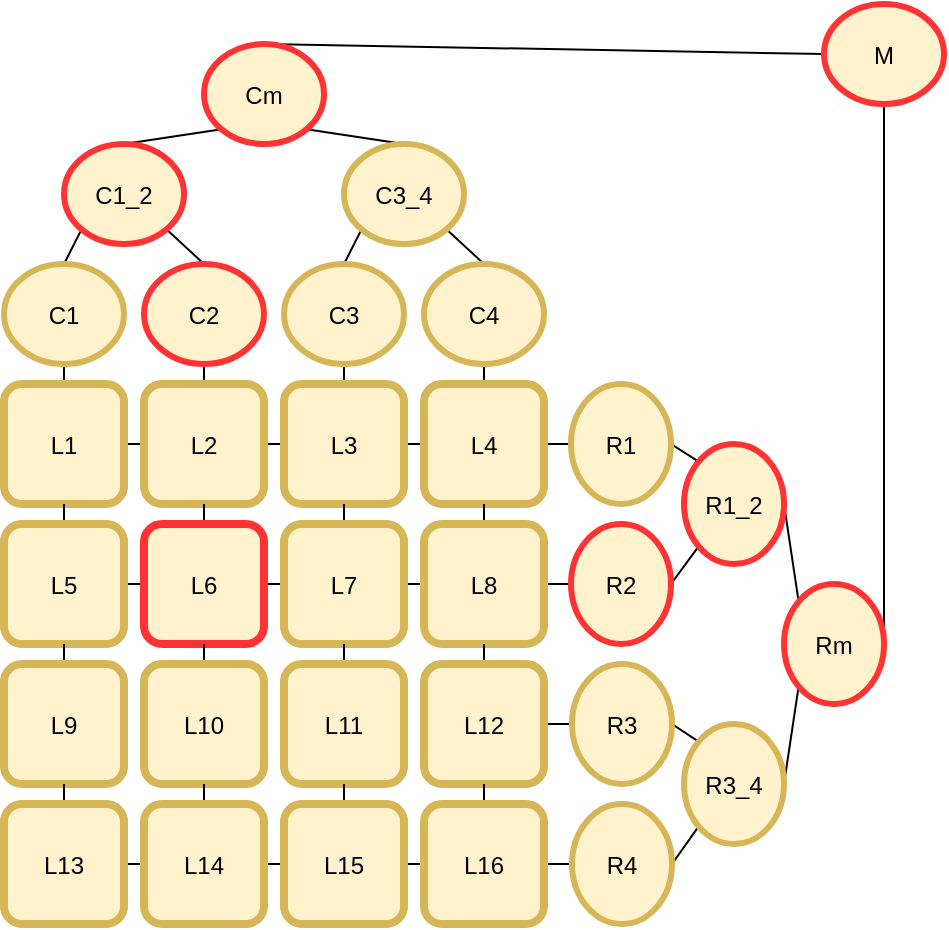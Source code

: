 <mxfile version="15.3.7" type="github" pages="3">
  <diagram id="ScRJRiiuHPCG-BtNp0C7" name="Update">
    <mxGraphModel dx="946" dy="538" grid="1" gridSize="10" guides="1" tooltips="1" connect="1" arrows="1" fold="1" page="1" pageScale="1" pageWidth="827" pageHeight="1169" math="0" shadow="0">
      <root>
        <mxCell id="0" />
        <mxCell id="1" parent="0" />
        <mxCell id="0bvuYEAFGeZTA1XHkPLz-63" value="" style="edgeStyle=orthogonalEdgeStyle;rounded=0;orthogonalLoop=1;jettySize=auto;exitX=1;exitY=0.5;exitDx=0;exitDy=0;entryX=0;entryY=0.5;entryDx=0;entryDy=0;endArrow=none;endFill=0;" parent="1" source="0bvuYEAFGeZTA1XHkPLz-1" target="0bvuYEAFGeZTA1XHkPLz-2" edge="1">
          <mxGeometry relative="1" as="geometry" />
        </mxCell>
        <mxCell id="0bvuYEAFGeZTA1XHkPLz-67" value="" style="edgeStyle=orthogonalEdgeStyle;rounded=0;orthogonalLoop=1;jettySize=auto;exitX=0.5;exitY=0;exitDx=0;exitDy=0;entryX=0.5;entryY=1;entryDx=0;entryDy=0;endArrow=none;endFill=0;" parent="1" source="0bvuYEAFGeZTA1XHkPLz-1" target="0bvuYEAFGeZTA1XHkPLz-17" edge="1">
          <mxGeometry relative="1" as="geometry" />
        </mxCell>
        <mxCell id="0bvuYEAFGeZTA1XHkPLz-1" value="L1" style="rounded=1;fillColor=#fff2cc;strokeColor=#d6b656;strokeWidth=4;" parent="1" vertex="1">
          <mxGeometry x="190" y="430" width="60" height="60" as="geometry" />
        </mxCell>
        <mxCell id="0bvuYEAFGeZTA1XHkPLz-64" value="" style="edgeStyle=orthogonalEdgeStyle;rounded=0;orthogonalLoop=1;jettySize=auto;exitX=1;exitY=0.5;exitDx=0;exitDy=0;entryX=0;entryY=0.5;entryDx=0;entryDy=0;endArrow=none;endFill=0;" parent="1" source="0bvuYEAFGeZTA1XHkPLz-2" target="0bvuYEAFGeZTA1XHkPLz-3" edge="1">
          <mxGeometry relative="1" as="geometry" />
        </mxCell>
        <mxCell id="0bvuYEAFGeZTA1XHkPLz-68" value="" style="edgeStyle=orthogonalEdgeStyle;rounded=0;orthogonalLoop=1;jettySize=auto;exitX=0.5;exitY=0;exitDx=0;exitDy=0;entryX=0.5;entryY=1;entryDx=0;entryDy=0;endArrow=none;endFill=0;" parent="1" source="0bvuYEAFGeZTA1XHkPLz-2" target="0bvuYEAFGeZTA1XHkPLz-18" edge="1">
          <mxGeometry relative="1" as="geometry" />
        </mxCell>
        <mxCell id="0bvuYEAFGeZTA1XHkPLz-2" value="L2" style="rounded=1;fillColor=#fff2cc;strokeColor=#d6b656;strokeWidth=4;" parent="1" vertex="1">
          <mxGeometry x="260" y="430" width="60" height="60" as="geometry" />
        </mxCell>
        <mxCell id="0bvuYEAFGeZTA1XHkPLz-65" value="" style="edgeStyle=orthogonalEdgeStyle;rounded=0;orthogonalLoop=1;jettySize=auto;exitX=1;exitY=0.5;exitDx=0;exitDy=0;entryX=0;entryY=0.5;entryDx=0;entryDy=0;endArrow=none;endFill=0;" parent="1" source="0bvuYEAFGeZTA1XHkPLz-3" target="0bvuYEAFGeZTA1XHkPLz-4" edge="1">
          <mxGeometry relative="1" as="geometry" />
        </mxCell>
        <mxCell id="0bvuYEAFGeZTA1XHkPLz-69" value="" style="edgeStyle=orthogonalEdgeStyle;rounded=0;orthogonalLoop=1;jettySize=auto;exitX=0.5;exitY=0;exitDx=0;exitDy=0;entryX=0.5;entryY=1;entryDx=0;entryDy=0;endArrow=none;endFill=0;" parent="1" source="0bvuYEAFGeZTA1XHkPLz-3" target="0bvuYEAFGeZTA1XHkPLz-19" edge="1">
          <mxGeometry relative="1" as="geometry" />
        </mxCell>
        <mxCell id="0bvuYEAFGeZTA1XHkPLz-3" value="L3" style="rounded=1;fillColor=#fff2cc;strokeColor=#d6b656;strokeWidth=4;" parent="1" vertex="1">
          <mxGeometry x="330" y="430" width="60" height="60" as="geometry" />
        </mxCell>
        <mxCell id="0bvuYEAFGeZTA1XHkPLz-66" value="" style="edgeStyle=orthogonalEdgeStyle;rounded=0;orthogonalLoop=1;jettySize=auto;exitX=1;exitY=0.5;exitDx=0;exitDy=0;entryX=0;entryY=0.5;entryDx=0;entryDy=0;endArrow=none;endFill=0;" parent="1" source="0bvuYEAFGeZTA1XHkPLz-4" target="0bvuYEAFGeZTA1XHkPLz-31" edge="1">
          <mxGeometry relative="1" as="geometry" />
        </mxCell>
        <mxCell id="0bvuYEAFGeZTA1XHkPLz-70" value="" style="edgeStyle=orthogonalEdgeStyle;rounded=0;orthogonalLoop=1;jettySize=auto;exitX=0.5;exitY=0;exitDx=0;exitDy=0;entryX=0.5;entryY=1;entryDx=0;entryDy=0;endArrow=none;endFill=0;" parent="1" source="0bvuYEAFGeZTA1XHkPLz-4" target="0bvuYEAFGeZTA1XHkPLz-20" edge="1">
          <mxGeometry relative="1" as="geometry" />
        </mxCell>
        <mxCell id="0bvuYEAFGeZTA1XHkPLz-4" value="L4" style="rounded=1;fillColor=#fff2cc;strokeColor=#d6b656;strokeWidth=4;" parent="1" vertex="1">
          <mxGeometry x="400" y="430" width="60" height="60" as="geometry" />
        </mxCell>
        <mxCell id="0bvuYEAFGeZTA1XHkPLz-41" value="" style="edgeStyle=orthogonalEdgeStyle;rounded=0;orthogonalLoop=1;jettySize=auto;exitX=0.5;exitY=0;exitDx=0;exitDy=0;entryX=0.5;entryY=1;entryDx=0;entryDy=0;endArrow=none;endFill=0;" parent="1" source="0bvuYEAFGeZTA1XHkPLz-5" target="0bvuYEAFGeZTA1XHkPLz-1" edge="1">
          <mxGeometry relative="1" as="geometry" />
        </mxCell>
        <mxCell id="0bvuYEAFGeZTA1XHkPLz-60" value="" style="edgeStyle=orthogonalEdgeStyle;rounded=0;orthogonalLoop=1;jettySize=auto;exitX=1;exitY=0.5;exitDx=0;exitDy=0;entryX=0;entryY=0.5;entryDx=0;entryDy=0;endArrow=none;endFill=0;" parent="1" source="0bvuYEAFGeZTA1XHkPLz-5" target="0bvuYEAFGeZTA1XHkPLz-6" edge="1">
          <mxGeometry relative="1" as="geometry" />
        </mxCell>
        <mxCell id="0bvuYEAFGeZTA1XHkPLz-5" value="L5" style="rounded=1;fillColor=#fff2cc;strokeColor=#d6b656;strokeWidth=4;" parent="1" vertex="1">
          <mxGeometry x="190" y="500" width="60" height="60" as="geometry" />
        </mxCell>
        <mxCell id="0bvuYEAFGeZTA1XHkPLz-46" value="" style="edgeStyle=orthogonalEdgeStyle;rounded=0;orthogonalLoop=1;jettySize=auto;exitX=0.5;exitY=0;exitDx=0;exitDy=0;entryX=0.5;entryY=1;entryDx=0;entryDy=0;endArrow=none;endFill=0;" parent="1" source="0bvuYEAFGeZTA1XHkPLz-6" target="0bvuYEAFGeZTA1XHkPLz-2" edge="1">
          <mxGeometry relative="1" as="geometry" />
        </mxCell>
        <mxCell id="0bvuYEAFGeZTA1XHkPLz-61" value="" style="edgeStyle=orthogonalEdgeStyle;rounded=0;orthogonalLoop=1;jettySize=auto;exitX=1;exitY=0.5;exitDx=0;exitDy=0;entryX=0;entryY=0.5;entryDx=0;entryDy=0;endArrow=none;endFill=0;" parent="1" source="0bvuYEAFGeZTA1XHkPLz-6" target="0bvuYEAFGeZTA1XHkPLz-7" edge="1">
          <mxGeometry relative="1" as="geometry" />
        </mxCell>
        <mxCell id="0bvuYEAFGeZTA1XHkPLz-6" value="L6" style="rounded=1;fillColor=#fff2cc;strokeWidth=4;strokeColor=#FF3333;" parent="1" vertex="1">
          <mxGeometry x="260" y="500" width="60" height="60" as="geometry" />
        </mxCell>
        <mxCell id="0bvuYEAFGeZTA1XHkPLz-47" value="" style="edgeStyle=orthogonalEdgeStyle;rounded=0;orthogonalLoop=1;jettySize=auto;exitX=0.5;exitY=0;exitDx=0;exitDy=0;entryX=0.5;entryY=1;entryDx=0;entryDy=0;endArrow=none;endFill=0;" parent="1" source="0bvuYEAFGeZTA1XHkPLz-7" target="0bvuYEAFGeZTA1XHkPLz-3" edge="1">
          <mxGeometry relative="1" as="geometry" />
        </mxCell>
        <mxCell id="0bvuYEAFGeZTA1XHkPLz-62" value="" style="edgeStyle=orthogonalEdgeStyle;rounded=0;orthogonalLoop=1;jettySize=auto;exitX=1;exitY=0.5;exitDx=0;exitDy=0;entryX=0;entryY=0.5;entryDx=0;entryDy=0;endArrow=none;endFill=0;" parent="1" source="0bvuYEAFGeZTA1XHkPLz-7" target="0bvuYEAFGeZTA1XHkPLz-8" edge="1">
          <mxGeometry relative="1" as="geometry" />
        </mxCell>
        <mxCell id="0bvuYEAFGeZTA1XHkPLz-7" value="L7" style="rounded=1;fillColor=#fff2cc;strokeColor=#d6b656;strokeWidth=4;" parent="1" vertex="1">
          <mxGeometry x="330" y="500" width="60" height="60" as="geometry" />
        </mxCell>
        <mxCell id="0bvuYEAFGeZTA1XHkPLz-53" value="" style="edgeStyle=orthogonalEdgeStyle;rounded=0;orthogonalLoop=1;jettySize=auto;exitX=0.5;exitY=0;exitDx=0;exitDy=0;entryX=0.5;entryY=1;entryDx=0;entryDy=0;endArrow=none;endFill=0;" parent="1" source="0bvuYEAFGeZTA1XHkPLz-8" target="0bvuYEAFGeZTA1XHkPLz-4" edge="1">
          <mxGeometry relative="1" as="geometry" />
        </mxCell>
        <mxCell id="0bvuYEAFGeZTA1XHkPLz-59" value="" style="edgeStyle=orthogonalEdgeStyle;rounded=0;orthogonalLoop=1;jettySize=auto;exitX=1;exitY=0.5;exitDx=0;exitDy=0;entryX=0;entryY=0.5;entryDx=0;entryDy=0;endArrow=none;endFill=0;" parent="1" source="0bvuYEAFGeZTA1XHkPLz-8" target="0bvuYEAFGeZTA1XHkPLz-33" edge="1">
          <mxGeometry relative="1" as="geometry" />
        </mxCell>
        <mxCell id="0bvuYEAFGeZTA1XHkPLz-8" value="L8" style="rounded=1;fillColor=#fff2cc;strokeColor=#d6b656;strokeWidth=4;" parent="1" vertex="1">
          <mxGeometry x="400" y="500" width="60" height="60" as="geometry" />
        </mxCell>
        <mxCell id="0bvuYEAFGeZTA1XHkPLz-42" value="" style="edgeStyle=orthogonalEdgeStyle;rounded=0;orthogonalLoop=1;jettySize=auto;exitX=0.5;exitY=0;exitDx=0;exitDy=0;entryX=0.5;entryY=1;entryDx=0;entryDy=0;endArrow=none;endFill=0;" parent="1" source="0bvuYEAFGeZTA1XHkPLz-9" target="0bvuYEAFGeZTA1XHkPLz-5" edge="1">
          <mxGeometry relative="1" as="geometry" />
        </mxCell>
        <mxCell id="0bvuYEAFGeZTA1XHkPLz-9" value="L9" style="rounded=1;fillColor=#fff2cc;strokeColor=#d6b656;strokeWidth=4;" parent="1" vertex="1">
          <mxGeometry x="190" y="570" width="60" height="60" as="geometry" />
        </mxCell>
        <mxCell id="0bvuYEAFGeZTA1XHkPLz-45" value="" style="edgeStyle=orthogonalEdgeStyle;rounded=0;orthogonalLoop=1;jettySize=auto;exitX=0.5;exitY=0;exitDx=0;exitDy=0;entryX=0.5;entryY=1;entryDx=0;entryDy=0;endArrow=none;endFill=0;" parent="1" source="0bvuYEAFGeZTA1XHkPLz-10" target="0bvuYEAFGeZTA1XHkPLz-6" edge="1">
          <mxGeometry relative="1" as="geometry" />
        </mxCell>
        <mxCell id="0bvuYEAFGeZTA1XHkPLz-10" value="L10" style="rounded=1;fillColor=#fff2cc;strokeColor=#d6b656;strokeWidth=4;" parent="1" vertex="1">
          <mxGeometry x="260" y="570" width="60" height="60" as="geometry" />
        </mxCell>
        <mxCell id="0bvuYEAFGeZTA1XHkPLz-48" value="" style="edgeStyle=orthogonalEdgeStyle;rounded=0;orthogonalLoop=1;jettySize=auto;exitX=0.5;exitY=0;exitDx=0;exitDy=0;entryX=0.5;entryY=1;entryDx=0;entryDy=0;endArrow=none;endFill=0;" parent="1" source="0bvuYEAFGeZTA1XHkPLz-11" target="0bvuYEAFGeZTA1XHkPLz-7" edge="1">
          <mxGeometry relative="1" as="geometry" />
        </mxCell>
        <mxCell id="0bvuYEAFGeZTA1XHkPLz-11" value="L11" style="rounded=1;fillColor=#fff2cc;strokeColor=#d6b656;strokeWidth=4;" parent="1" vertex="1">
          <mxGeometry x="330" y="570" width="60" height="60" as="geometry" />
        </mxCell>
        <mxCell id="0bvuYEAFGeZTA1XHkPLz-52" value="" style="edgeStyle=orthogonalEdgeStyle;rounded=0;orthogonalLoop=1;jettySize=auto;exitX=0.5;exitY=0;exitDx=0;exitDy=0;entryX=0.5;entryY=1;entryDx=0;entryDy=0;endArrow=none;endFill=0;" parent="1" source="0bvuYEAFGeZTA1XHkPLz-12" target="0bvuYEAFGeZTA1XHkPLz-8" edge="1">
          <mxGeometry relative="1" as="geometry" />
        </mxCell>
        <mxCell id="0bvuYEAFGeZTA1XHkPLz-58" value="" style="edgeStyle=orthogonalEdgeStyle;rounded=0;orthogonalLoop=1;jettySize=auto;exitX=1;exitY=0.5;exitDx=0;exitDy=0;entryX=0;entryY=0.5;entryDx=0;entryDy=0;endArrow=none;endFill=0;" parent="1" source="0bvuYEAFGeZTA1XHkPLz-12" target="0bvuYEAFGeZTA1XHkPLz-34" edge="1">
          <mxGeometry relative="1" as="geometry" />
        </mxCell>
        <mxCell id="0bvuYEAFGeZTA1XHkPLz-12" value="L12" style="rounded=1;fillColor=#fff2cc;strokeColor=#d6b656;strokeWidth=4;" parent="1" vertex="1">
          <mxGeometry x="400" y="570" width="60" height="60" as="geometry" />
        </mxCell>
        <mxCell id="0bvuYEAFGeZTA1XHkPLz-43" value="" style="edgeStyle=orthogonalEdgeStyle;rounded=0;orthogonalLoop=1;jettySize=auto;exitX=0.5;exitY=0;exitDx=0;exitDy=0;entryX=0.5;entryY=1;entryDx=0;entryDy=0;endArrow=none;endFill=0;" parent="1" source="0bvuYEAFGeZTA1XHkPLz-13" target="0bvuYEAFGeZTA1XHkPLz-9" edge="1">
          <mxGeometry relative="1" as="geometry" />
        </mxCell>
        <mxCell id="0bvuYEAFGeZTA1XHkPLz-54" value="" style="edgeStyle=orthogonalEdgeStyle;rounded=0;orthogonalLoop=1;jettySize=auto;exitX=1;exitY=0.5;exitDx=0;exitDy=0;entryX=0;entryY=0.5;entryDx=0;entryDy=0;endArrow=none;endFill=0;" parent="1" source="0bvuYEAFGeZTA1XHkPLz-13" target="0bvuYEAFGeZTA1XHkPLz-14" edge="1">
          <mxGeometry relative="1" as="geometry" />
        </mxCell>
        <mxCell id="0bvuYEAFGeZTA1XHkPLz-13" value="L13" style="rounded=1;fillColor=#fff2cc;strokeColor=#d6b656;strokeWidth=4;" parent="1" vertex="1">
          <mxGeometry x="190" y="640" width="60" height="60" as="geometry" />
        </mxCell>
        <mxCell id="0bvuYEAFGeZTA1XHkPLz-44" value="" style="edgeStyle=orthogonalEdgeStyle;rounded=0;orthogonalLoop=1;jettySize=auto;exitX=0.5;exitY=0;exitDx=0;exitDy=0;entryX=0.5;entryY=1;entryDx=0;entryDy=0;endArrow=none;endFill=0;" parent="1" source="0bvuYEAFGeZTA1XHkPLz-14" target="0bvuYEAFGeZTA1XHkPLz-10" edge="1">
          <mxGeometry relative="1" as="geometry" />
        </mxCell>
        <mxCell id="0bvuYEAFGeZTA1XHkPLz-55" value="" style="edgeStyle=orthogonalEdgeStyle;rounded=0;orthogonalLoop=1;jettySize=auto;exitX=1;exitY=0.5;exitDx=0;exitDy=0;entryX=0;entryY=0.5;entryDx=0;entryDy=0;endArrow=none;endFill=0;" parent="1" source="0bvuYEAFGeZTA1XHkPLz-14" target="0bvuYEAFGeZTA1XHkPLz-15" edge="1">
          <mxGeometry relative="1" as="geometry" />
        </mxCell>
        <mxCell id="0bvuYEAFGeZTA1XHkPLz-14" value="L14" style="rounded=1;fillColor=#fff2cc;strokeWidth=4;strokeColor=#d6b656;" parent="1" vertex="1">
          <mxGeometry x="260" y="640" width="60" height="60" as="geometry" />
        </mxCell>
        <mxCell id="0bvuYEAFGeZTA1XHkPLz-50" value="" style="edgeStyle=orthogonalEdgeStyle;rounded=0;orthogonalLoop=1;jettySize=auto;exitX=0.5;exitY=0;exitDx=0;exitDy=0;entryX=0.5;entryY=1;entryDx=0;entryDy=0;endArrow=none;endFill=0;" parent="1" source="0bvuYEAFGeZTA1XHkPLz-15" target="0bvuYEAFGeZTA1XHkPLz-11" edge="1">
          <mxGeometry relative="1" as="geometry" />
        </mxCell>
        <mxCell id="0bvuYEAFGeZTA1XHkPLz-56" value="" style="edgeStyle=orthogonalEdgeStyle;rounded=0;orthogonalLoop=1;jettySize=auto;exitX=1;exitY=0.5;exitDx=0;exitDy=0;entryX=0;entryY=0.5;entryDx=0;entryDy=0;endArrow=none;endFill=0;" parent="1" source="0bvuYEAFGeZTA1XHkPLz-15" target="0bvuYEAFGeZTA1XHkPLz-16" edge="1">
          <mxGeometry relative="1" as="geometry" />
        </mxCell>
        <mxCell id="0bvuYEAFGeZTA1XHkPLz-15" value="L15" style="rounded=1;fillColor=#fff2cc;strokeColor=#d6b656;strokeWidth=4;" parent="1" vertex="1">
          <mxGeometry x="330" y="640" width="60" height="60" as="geometry" />
        </mxCell>
        <mxCell id="0bvuYEAFGeZTA1XHkPLz-51" value="" style="edgeStyle=orthogonalEdgeStyle;rounded=0;orthogonalLoop=1;jettySize=auto;exitX=0.5;exitY=0;exitDx=0;exitDy=0;entryX=0.5;entryY=1;entryDx=0;entryDy=0;endArrow=none;endFill=0;" parent="1" source="0bvuYEAFGeZTA1XHkPLz-16" target="0bvuYEAFGeZTA1XHkPLz-12" edge="1">
          <mxGeometry relative="1" as="geometry" />
        </mxCell>
        <mxCell id="0bvuYEAFGeZTA1XHkPLz-57" value="" style="edgeStyle=orthogonalEdgeStyle;rounded=0;orthogonalLoop=1;jettySize=auto;exitX=1;exitY=0.5;exitDx=0;exitDy=0;entryX=0;entryY=0.5;entryDx=0;entryDy=0;endArrow=none;endFill=0;" parent="1" source="0bvuYEAFGeZTA1XHkPLz-16" target="0bvuYEAFGeZTA1XHkPLz-35" edge="1">
          <mxGeometry relative="1" as="geometry" />
        </mxCell>
        <mxCell id="0bvuYEAFGeZTA1XHkPLz-16" value="L16" style="rounded=1;fillColor=#fff2cc;strokeColor=#d6b656;strokeWidth=4;" parent="1" vertex="1">
          <mxGeometry x="400" y="640" width="60" height="60" as="geometry" />
        </mxCell>
        <mxCell id="0bvuYEAFGeZTA1XHkPLz-71" value="" style="rounded=0;orthogonalLoop=1;jettySize=auto;exitX=0.5;exitY=0;exitDx=0;exitDy=0;entryX=0;entryY=1;entryDx=0;entryDy=0;endArrow=none;endFill=0;" parent="1" source="0bvuYEAFGeZTA1XHkPLz-17" target="0bvuYEAFGeZTA1XHkPLz-21" edge="1">
          <mxGeometry relative="1" as="geometry" />
        </mxCell>
        <mxCell id="0bvuYEAFGeZTA1XHkPLz-17" value="C1" style="ellipse;fillColor=#fff2cc;strokeColor=#d6b656;strokeWidth=3;" parent="1" vertex="1">
          <mxGeometry x="190" y="370" width="60" height="50" as="geometry" />
        </mxCell>
        <mxCell id="0bvuYEAFGeZTA1XHkPLz-72" value="" style="edgeStyle=none;rounded=0;orthogonalLoop=1;jettySize=auto;exitX=0.5;exitY=0;exitDx=0;exitDy=0;entryX=1;entryY=1;entryDx=0;entryDy=0;endArrow=none;endFill=0;" parent="1" source="0bvuYEAFGeZTA1XHkPLz-18" target="0bvuYEAFGeZTA1XHkPLz-21" edge="1">
          <mxGeometry relative="1" as="geometry" />
        </mxCell>
        <mxCell id="0bvuYEAFGeZTA1XHkPLz-18" value="C2" style="ellipse;fillColor=#fff2cc;strokeWidth=3;strokeColor=#FF3333;" parent="1" vertex="1">
          <mxGeometry x="260" y="370" width="60" height="50" as="geometry" />
        </mxCell>
        <mxCell id="0bvuYEAFGeZTA1XHkPLz-73" value="" style="edgeStyle=none;rounded=0;orthogonalLoop=1;jettySize=auto;exitX=0.5;exitY=0;exitDx=0;exitDy=0;entryX=0;entryY=1;entryDx=0;entryDy=0;endArrow=none;endFill=0;" parent="1" source="0bvuYEAFGeZTA1XHkPLz-19" target="0bvuYEAFGeZTA1XHkPLz-22" edge="1">
          <mxGeometry relative="1" as="geometry" />
        </mxCell>
        <mxCell id="0bvuYEAFGeZTA1XHkPLz-19" value="C3" style="ellipse;fillColor=#fff2cc;strokeWidth=3;strokeColor=#d6b656;" parent="1" vertex="1">
          <mxGeometry x="330" y="370" width="60" height="50" as="geometry" />
        </mxCell>
        <mxCell id="0bvuYEAFGeZTA1XHkPLz-74" value="" style="edgeStyle=none;rounded=0;orthogonalLoop=1;jettySize=auto;exitX=0.5;exitY=0;exitDx=0;exitDy=0;entryX=1;entryY=1;entryDx=0;entryDy=0;endArrow=none;endFill=0;" parent="1" source="0bvuYEAFGeZTA1XHkPLz-20" target="0bvuYEAFGeZTA1XHkPLz-22" edge="1">
          <mxGeometry relative="1" as="geometry" />
        </mxCell>
        <mxCell id="0bvuYEAFGeZTA1XHkPLz-20" value="C4" style="ellipse;fillColor=#fff2cc;strokeColor=#d6b656;strokeWidth=3;" parent="1" vertex="1">
          <mxGeometry x="400" y="370" width="60" height="50" as="geometry" />
        </mxCell>
        <mxCell id="0bvuYEAFGeZTA1XHkPLz-75" value="" style="edgeStyle=none;rounded=0;orthogonalLoop=1;jettySize=auto;exitX=0.5;exitY=0;exitDx=0;exitDy=0;entryX=0;entryY=1;entryDx=0;entryDy=0;endArrow=none;endFill=0;" parent="1" source="0bvuYEAFGeZTA1XHkPLz-21" target="0bvuYEAFGeZTA1XHkPLz-23" edge="1">
          <mxGeometry relative="1" as="geometry" />
        </mxCell>
        <mxCell id="0bvuYEAFGeZTA1XHkPLz-21" value="C1_2" style="ellipse;fillColor=#fff2cc;strokeWidth=3;strokeColor=#FF3333;" parent="1" vertex="1">
          <mxGeometry x="220" y="310" width="60" height="50" as="geometry" />
        </mxCell>
        <mxCell id="0bvuYEAFGeZTA1XHkPLz-76" value="" style="edgeStyle=none;rounded=0;orthogonalLoop=1;jettySize=auto;exitX=0.5;exitY=0;exitDx=0;exitDy=0;entryX=1;entryY=1;entryDx=0;entryDy=0;endArrow=none;endFill=0;" parent="1" source="0bvuYEAFGeZTA1XHkPLz-22" target="0bvuYEAFGeZTA1XHkPLz-23" edge="1">
          <mxGeometry relative="1" as="geometry" />
        </mxCell>
        <mxCell id="0bvuYEAFGeZTA1XHkPLz-22" value="C3_4" style="ellipse;fillColor=#fff2cc;strokeWidth=3;strokeColor=#d6b656;" parent="1" vertex="1">
          <mxGeometry x="360" y="310" width="60" height="50" as="geometry" />
        </mxCell>
        <mxCell id="0bvuYEAFGeZTA1XHkPLz-77" value="" style="edgeStyle=none;rounded=0;orthogonalLoop=1;jettySize=auto;exitX=0.5;exitY=0;exitDx=0;exitDy=0;entryX=0;entryY=0.5;entryDx=0;entryDy=0;endArrow=none;endFill=0;" parent="1" source="0bvuYEAFGeZTA1XHkPLz-23" target="0bvuYEAFGeZTA1XHkPLz-40" edge="1">
          <mxGeometry relative="1" as="geometry" />
        </mxCell>
        <mxCell id="0bvuYEAFGeZTA1XHkPLz-23" value="Cm" style="ellipse;fillColor=#fff2cc;strokeWidth=3;strokeColor=#FF3333;" parent="1" vertex="1">
          <mxGeometry x="290" y="260" width="60" height="50" as="geometry" />
        </mxCell>
        <mxCell id="0bvuYEAFGeZTA1XHkPLz-79" value="" style="edgeStyle=none;rounded=0;orthogonalLoop=1;jettySize=auto;exitX=1;exitY=0.5;exitDx=0;exitDy=0;entryX=0;entryY=0;entryDx=0;entryDy=0;endArrow=none;endFill=0;" parent="1" source="0bvuYEAFGeZTA1XHkPLz-31" target="0bvuYEAFGeZTA1XHkPLz-36" edge="1">
          <mxGeometry relative="1" as="geometry" />
        </mxCell>
        <mxCell id="0bvuYEAFGeZTA1XHkPLz-31" value="R1" style="ellipse;fillColor=#fff2cc;strokeColor=#d6b656;strokeWidth=3;" parent="1" vertex="1">
          <mxGeometry x="473.5" y="430" width="50" height="60" as="geometry" />
        </mxCell>
        <mxCell id="0bvuYEAFGeZTA1XHkPLz-80" value="" style="edgeStyle=none;rounded=0;orthogonalLoop=1;jettySize=auto;exitX=1;exitY=0.5;exitDx=0;exitDy=0;entryX=0;entryY=1;entryDx=0;entryDy=0;endArrow=none;endFill=0;" parent="1" source="0bvuYEAFGeZTA1XHkPLz-33" target="0bvuYEAFGeZTA1XHkPLz-36" edge="1">
          <mxGeometry relative="1" as="geometry" />
        </mxCell>
        <mxCell id="0bvuYEAFGeZTA1XHkPLz-33" value="R2" style="ellipse;fillColor=#fff2cc;strokeWidth=3;strokeColor=#FF3333;" parent="1" vertex="1">
          <mxGeometry x="473.5" y="500" width="50" height="60" as="geometry" />
        </mxCell>
        <mxCell id="0bvuYEAFGeZTA1XHkPLz-81" value="" style="edgeStyle=none;rounded=0;orthogonalLoop=1;jettySize=auto;exitX=1;exitY=0.5;exitDx=0;exitDy=0;entryX=0;entryY=0;entryDx=0;entryDy=0;endArrow=none;endFill=0;" parent="1" source="0bvuYEAFGeZTA1XHkPLz-34" target="0bvuYEAFGeZTA1XHkPLz-37" edge="1">
          <mxGeometry relative="1" as="geometry" />
        </mxCell>
        <mxCell id="0bvuYEAFGeZTA1XHkPLz-34" value="R3" style="ellipse;fillColor=#fff2cc;strokeColor=#d6b656;strokeWidth=3;" parent="1" vertex="1">
          <mxGeometry x="474" y="570" width="50" height="60" as="geometry" />
        </mxCell>
        <mxCell id="0bvuYEAFGeZTA1XHkPLz-82" value="" style="edgeStyle=none;rounded=0;orthogonalLoop=1;jettySize=auto;exitX=1;exitY=0.5;exitDx=0;exitDy=0;entryX=0;entryY=1;entryDx=0;entryDy=0;endArrow=none;endFill=0;" parent="1" source="0bvuYEAFGeZTA1XHkPLz-35" target="0bvuYEAFGeZTA1XHkPLz-37" edge="1">
          <mxGeometry relative="1" as="geometry" />
        </mxCell>
        <mxCell id="0bvuYEAFGeZTA1XHkPLz-35" value="R4" style="ellipse;fillColor=#fff2cc;strokeWidth=3;strokeColor=#d6b656;" parent="1" vertex="1">
          <mxGeometry x="474" y="640" width="50" height="60" as="geometry" />
        </mxCell>
        <mxCell id="0bvuYEAFGeZTA1XHkPLz-84" value="" style="edgeStyle=none;rounded=0;orthogonalLoop=1;jettySize=auto;exitX=1;exitY=0.5;exitDx=0;exitDy=0;entryX=0;entryY=0;entryDx=0;entryDy=0;endArrow=none;endFill=0;" parent="1" source="0bvuYEAFGeZTA1XHkPLz-36" target="0bvuYEAFGeZTA1XHkPLz-39" edge="1">
          <mxGeometry relative="1" as="geometry" />
        </mxCell>
        <mxCell id="0bvuYEAFGeZTA1XHkPLz-36" value="R1_2" style="ellipse;fillColor=#fff2cc;strokeWidth=3;strokeColor=#FF3333;" parent="1" vertex="1">
          <mxGeometry x="530" y="460" width="50" height="60" as="geometry" />
        </mxCell>
        <mxCell id="0bvuYEAFGeZTA1XHkPLz-83" value="" style="edgeStyle=none;rounded=0;orthogonalLoop=1;jettySize=auto;exitX=1;exitY=0.5;exitDx=0;exitDy=0;entryX=0;entryY=1;entryDx=0;entryDy=0;endArrow=none;endFill=0;" parent="1" source="0bvuYEAFGeZTA1XHkPLz-37" target="0bvuYEAFGeZTA1XHkPLz-39" edge="1">
          <mxGeometry relative="1" as="geometry" />
        </mxCell>
        <mxCell id="0bvuYEAFGeZTA1XHkPLz-37" value="R3_4" style="ellipse;fillColor=#fff2cc;strokeWidth=3;strokeColor=#d6b656;" parent="1" vertex="1">
          <mxGeometry x="530" y="600" width="50" height="60" as="geometry" />
        </mxCell>
        <mxCell id="0bvuYEAFGeZTA1XHkPLz-78" value="" style="edgeStyle=none;rounded=0;orthogonalLoop=1;jettySize=auto;exitX=1;exitY=0.5;exitDx=0;exitDy=0;entryX=0.5;entryY=1;entryDx=0;entryDy=0;endArrow=none;endFill=0;" parent="1" source="0bvuYEAFGeZTA1XHkPLz-39" target="0bvuYEAFGeZTA1XHkPLz-40" edge="1">
          <mxGeometry relative="1" as="geometry" />
        </mxCell>
        <mxCell id="0bvuYEAFGeZTA1XHkPLz-39" value="Rm" style="ellipse;fillColor=#fff2cc;strokeWidth=3;strokeColor=#FF3333;" parent="1" vertex="1">
          <mxGeometry x="580" y="530" width="50" height="60" as="geometry" />
        </mxCell>
        <mxCell id="0bvuYEAFGeZTA1XHkPLz-40" value="M" style="ellipse;fillColor=#fff2cc;strokeWidth=3;strokeColor=#FF3333;" parent="1" vertex="1">
          <mxGeometry x="600" y="240" width="60" height="50" as="geometry" />
        </mxCell>
      </root>
    </mxGraphModel>
  </diagram>
  <diagram id="v3RYBZ9Ja8Nd9xbN1cbw" name="Create_1">
    <mxGraphModel dx="946" dy="538" grid="1" gridSize="10" guides="1" tooltips="1" connect="1" arrows="1" fold="1" page="1" pageScale="1" pageWidth="827" pageHeight="1169" math="0" shadow="0">
      <root>
        <mxCell id="e3ENK_XE-9C9S2tJgyE9-0" />
        <mxCell id="e3ENK_XE-9C9S2tJgyE9-1" parent="e3ENK_XE-9C9S2tJgyE9-0" />
        <mxCell id="iSAde110m_HBeSBWKas9-0" value="" style="edgeStyle=orthogonalEdgeStyle;rounded=0;orthogonalLoop=1;jettySize=auto;exitX=1;exitY=0.5;exitDx=0;exitDy=0;entryX=0;entryY=0.5;entryDx=0;entryDy=0;endArrow=none;endFill=0;" parent="e3ENK_XE-9C9S2tJgyE9-1" source="iSAde110m_HBeSBWKas9-2" target="iSAde110m_HBeSBWKas9-5" edge="1">
          <mxGeometry relative="1" as="geometry" />
        </mxCell>
        <mxCell id="iSAde110m_HBeSBWKas9-1" value="" style="edgeStyle=orthogonalEdgeStyle;rounded=0;orthogonalLoop=1;jettySize=auto;exitX=0.5;exitY=0;exitDx=0;exitDy=0;entryX=0.5;entryY=1;entryDx=0;entryDy=0;endArrow=none;endFill=0;" parent="e3ENK_XE-9C9S2tJgyE9-1" source="iSAde110m_HBeSBWKas9-2" target="iSAde110m_HBeSBWKas9-46" edge="1">
          <mxGeometry relative="1" as="geometry" />
        </mxCell>
        <mxCell id="iSAde110m_HBeSBWKas9-2" value="L1" style="rounded=1;fillColor=#fff2cc;strokeColor=#d6b656;strokeWidth=4;" parent="e3ENK_XE-9C9S2tJgyE9-1" vertex="1">
          <mxGeometry x="160" y="470" width="60" height="60" as="geometry" />
        </mxCell>
        <mxCell id="iSAde110m_HBeSBWKas9-3" value="" style="edgeStyle=orthogonalEdgeStyle;rounded=0;orthogonalLoop=1;jettySize=auto;exitX=1;exitY=0.5;exitDx=0;exitDy=0;entryX=0;entryY=0.5;entryDx=0;entryDy=0;endArrow=none;endFill=0;" parent="e3ENK_XE-9C9S2tJgyE9-1" source="iSAde110m_HBeSBWKas9-5" target="iSAde110m_HBeSBWKas9-8" edge="1">
          <mxGeometry relative="1" as="geometry" />
        </mxCell>
        <mxCell id="iSAde110m_HBeSBWKas9-4" value="" style="edgeStyle=orthogonalEdgeStyle;rounded=0;orthogonalLoop=1;jettySize=auto;exitX=0.5;exitY=0;exitDx=0;exitDy=0;entryX=0.5;entryY=1;entryDx=0;entryDy=0;endArrow=none;endFill=0;" parent="e3ENK_XE-9C9S2tJgyE9-1" source="iSAde110m_HBeSBWKas9-5" target="iSAde110m_HBeSBWKas9-48" edge="1">
          <mxGeometry relative="1" as="geometry" />
        </mxCell>
        <mxCell id="iSAde110m_HBeSBWKas9-5" value="L2" style="rounded=1;fillColor=#fff2cc;strokeColor=#d6b656;strokeWidth=4;" parent="e3ENK_XE-9C9S2tJgyE9-1" vertex="1">
          <mxGeometry x="230" y="470" width="60" height="60" as="geometry" />
        </mxCell>
        <mxCell id="iSAde110m_HBeSBWKas9-6" value="" style="edgeStyle=orthogonalEdgeStyle;rounded=0;orthogonalLoop=1;jettySize=auto;exitX=1;exitY=0.5;exitDx=0;exitDy=0;entryX=0;entryY=0.5;entryDx=0;entryDy=0;endArrow=none;endFill=0;" parent="e3ENK_XE-9C9S2tJgyE9-1" source="iSAde110m_HBeSBWKas9-8" target="iSAde110m_HBeSBWKas9-11" edge="1">
          <mxGeometry relative="1" as="geometry" />
        </mxCell>
        <mxCell id="iSAde110m_HBeSBWKas9-7" value="" style="edgeStyle=orthogonalEdgeStyle;rounded=0;orthogonalLoop=1;jettySize=auto;exitX=0.5;exitY=0;exitDx=0;exitDy=0;entryX=0.5;entryY=1;entryDx=0;entryDy=0;endArrow=none;endFill=0;" parent="e3ENK_XE-9C9S2tJgyE9-1" source="iSAde110m_HBeSBWKas9-8" target="iSAde110m_HBeSBWKas9-50" edge="1">
          <mxGeometry relative="1" as="geometry" />
        </mxCell>
        <mxCell id="iSAde110m_HBeSBWKas9-8" value="L3" style="rounded=1;fillColor=#fff2cc;strokeColor=#d6b656;strokeWidth=4;" parent="e3ENK_XE-9C9S2tJgyE9-1" vertex="1">
          <mxGeometry x="300" y="470" width="60" height="60" as="geometry" />
        </mxCell>
        <mxCell id="iSAde110m_HBeSBWKas9-9" value="" style="edgeStyle=orthogonalEdgeStyle;rounded=0;orthogonalLoop=1;jettySize=auto;exitX=1;exitY=0.5;exitDx=0;exitDy=0;entryX=0;entryY=0.5;entryDx=0;entryDy=0;endArrow=none;endFill=0;" parent="e3ENK_XE-9C9S2tJgyE9-1" source="iSAde110m_HBeSBWKas9-11" target="iSAde110m_HBeSBWKas9-60" edge="1">
          <mxGeometry relative="1" as="geometry" />
        </mxCell>
        <mxCell id="iSAde110m_HBeSBWKas9-10" value="" style="edgeStyle=orthogonalEdgeStyle;rounded=0;orthogonalLoop=1;jettySize=auto;exitX=0.5;exitY=0;exitDx=0;exitDy=0;entryX=0.5;entryY=1;entryDx=0;entryDy=0;endArrow=none;endFill=0;" parent="e3ENK_XE-9C9S2tJgyE9-1" source="iSAde110m_HBeSBWKas9-11" target="iSAde110m_HBeSBWKas9-52" edge="1">
          <mxGeometry relative="1" as="geometry" />
        </mxCell>
        <mxCell id="iSAde110m_HBeSBWKas9-11" value="L4" style="rounded=1;fillColor=#fff2cc;strokeColor=#d6b656;strokeWidth=4;" parent="e3ENK_XE-9C9S2tJgyE9-1" vertex="1">
          <mxGeometry x="370" y="470" width="60" height="60" as="geometry" />
        </mxCell>
        <mxCell id="iSAde110m_HBeSBWKas9-12" value="" style="edgeStyle=orthogonalEdgeStyle;rounded=0;orthogonalLoop=1;jettySize=auto;exitX=0.5;exitY=0;exitDx=0;exitDy=0;entryX=0.5;entryY=1;entryDx=0;entryDy=0;endArrow=none;endFill=0;" parent="e3ENK_XE-9C9S2tJgyE9-1" source="iSAde110m_HBeSBWKas9-14" target="iSAde110m_HBeSBWKas9-2" edge="1">
          <mxGeometry relative="1" as="geometry" />
        </mxCell>
        <mxCell id="iSAde110m_HBeSBWKas9-13" value="" style="edgeStyle=orthogonalEdgeStyle;rounded=0;orthogonalLoop=1;jettySize=auto;exitX=1;exitY=0.5;exitDx=0;exitDy=0;entryX=0;entryY=0.5;entryDx=0;entryDy=0;endArrow=none;endFill=0;" parent="e3ENK_XE-9C9S2tJgyE9-1" source="iSAde110m_HBeSBWKas9-14" target="iSAde110m_HBeSBWKas9-17" edge="1">
          <mxGeometry relative="1" as="geometry" />
        </mxCell>
        <mxCell id="iSAde110m_HBeSBWKas9-14" value="L5" style="rounded=1;fillColor=#fff2cc;strokeColor=#d6b656;strokeWidth=4;" parent="e3ENK_XE-9C9S2tJgyE9-1" vertex="1">
          <mxGeometry x="160" y="540" width="60" height="60" as="geometry" />
        </mxCell>
        <mxCell id="iSAde110m_HBeSBWKas9-15" value="" style="edgeStyle=orthogonalEdgeStyle;rounded=0;orthogonalLoop=1;jettySize=auto;exitX=0.5;exitY=0;exitDx=0;exitDy=0;entryX=0.5;entryY=1;entryDx=0;entryDy=0;endArrow=none;endFill=0;" parent="e3ENK_XE-9C9S2tJgyE9-1" source="iSAde110m_HBeSBWKas9-17" target="iSAde110m_HBeSBWKas9-5" edge="1">
          <mxGeometry relative="1" as="geometry" />
        </mxCell>
        <mxCell id="iSAde110m_HBeSBWKas9-16" value="" style="edgeStyle=orthogonalEdgeStyle;rounded=0;orthogonalLoop=1;jettySize=auto;exitX=1;exitY=0.5;exitDx=0;exitDy=0;entryX=0;entryY=0.5;entryDx=0;entryDy=0;endArrow=none;endFill=0;" parent="e3ENK_XE-9C9S2tJgyE9-1" source="iSAde110m_HBeSBWKas9-17" target="iSAde110m_HBeSBWKas9-20" edge="1">
          <mxGeometry relative="1" as="geometry" />
        </mxCell>
        <mxCell id="iSAde110m_HBeSBWKas9-17" value="L6" style="rounded=1;fillColor=#fff2cc;strokeWidth=4;strokeColor=#d6b656;" parent="e3ENK_XE-9C9S2tJgyE9-1" vertex="1">
          <mxGeometry x="230" y="540" width="60" height="60" as="geometry" />
        </mxCell>
        <mxCell id="iSAde110m_HBeSBWKas9-18" value="" style="edgeStyle=orthogonalEdgeStyle;rounded=0;orthogonalLoop=1;jettySize=auto;exitX=0.5;exitY=0;exitDx=0;exitDy=0;entryX=0.5;entryY=1;entryDx=0;entryDy=0;endArrow=none;endFill=0;" parent="e3ENK_XE-9C9S2tJgyE9-1" source="iSAde110m_HBeSBWKas9-20" target="iSAde110m_HBeSBWKas9-8" edge="1">
          <mxGeometry relative="1" as="geometry" />
        </mxCell>
        <mxCell id="iSAde110m_HBeSBWKas9-19" value="" style="edgeStyle=orthogonalEdgeStyle;rounded=0;orthogonalLoop=1;jettySize=auto;exitX=1;exitY=0.5;exitDx=0;exitDy=0;entryX=0;entryY=0.5;entryDx=0;entryDy=0;endArrow=none;endFill=0;" parent="e3ENK_XE-9C9S2tJgyE9-1" source="iSAde110m_HBeSBWKas9-20" target="iSAde110m_HBeSBWKas9-23" edge="1">
          <mxGeometry relative="1" as="geometry" />
        </mxCell>
        <mxCell id="iSAde110m_HBeSBWKas9-20" value="L7" style="rounded=1;fillColor=#fff2cc;strokeColor=#d6b656;strokeWidth=4;" parent="e3ENK_XE-9C9S2tJgyE9-1" vertex="1">
          <mxGeometry x="300" y="540" width="60" height="60" as="geometry" />
        </mxCell>
        <mxCell id="iSAde110m_HBeSBWKas9-21" value="" style="edgeStyle=orthogonalEdgeStyle;rounded=0;orthogonalLoop=1;jettySize=auto;exitX=0.5;exitY=0;exitDx=0;exitDy=0;entryX=0.5;entryY=1;entryDx=0;entryDy=0;endArrow=none;endFill=0;" parent="e3ENK_XE-9C9S2tJgyE9-1" source="iSAde110m_HBeSBWKas9-23" target="iSAde110m_HBeSBWKas9-11" edge="1">
          <mxGeometry relative="1" as="geometry" />
        </mxCell>
        <mxCell id="iSAde110m_HBeSBWKas9-22" value="" style="edgeStyle=orthogonalEdgeStyle;rounded=0;orthogonalLoop=1;jettySize=auto;exitX=1;exitY=0.5;exitDx=0;exitDy=0;entryX=0;entryY=0.5;entryDx=0;entryDy=0;endArrow=none;endFill=0;" parent="e3ENK_XE-9C9S2tJgyE9-1" source="iSAde110m_HBeSBWKas9-23" target="iSAde110m_HBeSBWKas9-62" edge="1">
          <mxGeometry relative="1" as="geometry" />
        </mxCell>
        <mxCell id="iSAde110m_HBeSBWKas9-23" value="L8" style="rounded=1;fillColor=#fff2cc;strokeColor=#d6b656;strokeWidth=4;" parent="e3ENK_XE-9C9S2tJgyE9-1" vertex="1">
          <mxGeometry x="370" y="540" width="60" height="60" as="geometry" />
        </mxCell>
        <mxCell id="iSAde110m_HBeSBWKas9-24" value="" style="edgeStyle=orthogonalEdgeStyle;rounded=0;orthogonalLoop=1;jettySize=auto;exitX=0.5;exitY=0;exitDx=0;exitDy=0;entryX=0.5;entryY=1;entryDx=0;entryDy=0;endArrow=none;endFill=0;" parent="e3ENK_XE-9C9S2tJgyE9-1" source="iSAde110m_HBeSBWKas9-25" target="iSAde110m_HBeSBWKas9-14" edge="1">
          <mxGeometry relative="1" as="geometry" />
        </mxCell>
        <mxCell id="iSAde110m_HBeSBWKas9-25" value="L9" style="rounded=1;fillColor=#fff2cc;strokeWidth=4;strokeColor=#d6b656;" parent="e3ENK_XE-9C9S2tJgyE9-1" vertex="1">
          <mxGeometry x="160" y="610" width="60" height="60" as="geometry" />
        </mxCell>
        <mxCell id="iSAde110m_HBeSBWKas9-26" value="" style="edgeStyle=orthogonalEdgeStyle;rounded=0;orthogonalLoop=1;jettySize=auto;exitX=0.5;exitY=0;exitDx=0;exitDy=0;entryX=0.5;entryY=1;entryDx=0;entryDy=0;endArrow=none;endFill=0;" parent="e3ENK_XE-9C9S2tJgyE9-1" source="iSAde110m_HBeSBWKas9-27" target="iSAde110m_HBeSBWKas9-17" edge="1">
          <mxGeometry relative="1" as="geometry" />
        </mxCell>
        <mxCell id="iSAde110m_HBeSBWKas9-27" value="L10" style="rounded=1;fillColor=#fff2cc;strokeWidth=4;strokeColor=#FF3333;" parent="e3ENK_XE-9C9S2tJgyE9-1" vertex="1">
          <mxGeometry x="230" y="610" width="60" height="60" as="geometry" />
        </mxCell>
        <mxCell id="iSAde110m_HBeSBWKas9-28" value="" style="edgeStyle=orthogonalEdgeStyle;rounded=0;orthogonalLoop=1;jettySize=auto;exitX=0.5;exitY=0;exitDx=0;exitDy=0;entryX=0.5;entryY=1;entryDx=0;entryDy=0;endArrow=none;endFill=0;" parent="e3ENK_XE-9C9S2tJgyE9-1" source="iSAde110m_HBeSBWKas9-29" target="iSAde110m_HBeSBWKas9-20" edge="1">
          <mxGeometry relative="1" as="geometry" />
        </mxCell>
        <mxCell id="iSAde110m_HBeSBWKas9-29" value="L11" style="rounded=1;fillColor=#fff2cc;strokeColor=#d6b656;strokeWidth=4;" parent="e3ENK_XE-9C9S2tJgyE9-1" vertex="1">
          <mxGeometry x="300" y="610" width="60" height="60" as="geometry" />
        </mxCell>
        <mxCell id="iSAde110m_HBeSBWKas9-30" value="" style="edgeStyle=orthogonalEdgeStyle;rounded=0;orthogonalLoop=1;jettySize=auto;exitX=0.5;exitY=0;exitDx=0;exitDy=0;entryX=0.5;entryY=1;entryDx=0;entryDy=0;endArrow=none;endFill=0;" parent="e3ENK_XE-9C9S2tJgyE9-1" source="iSAde110m_HBeSBWKas9-32" target="iSAde110m_HBeSBWKas9-23" edge="1">
          <mxGeometry relative="1" as="geometry" />
        </mxCell>
        <mxCell id="iSAde110m_HBeSBWKas9-31" value="" style="edgeStyle=orthogonalEdgeStyle;rounded=0;orthogonalLoop=1;jettySize=auto;exitX=1;exitY=0.5;exitDx=0;exitDy=0;entryX=0;entryY=0.5;entryDx=0;entryDy=0;endArrow=none;endFill=0;" parent="e3ENK_XE-9C9S2tJgyE9-1" source="iSAde110m_HBeSBWKas9-32" target="iSAde110m_HBeSBWKas9-64" edge="1">
          <mxGeometry relative="1" as="geometry" />
        </mxCell>
        <mxCell id="iSAde110m_HBeSBWKas9-32" value="L12" style="rounded=1;fillColor=#fff2cc;strokeColor=#d6b656;strokeWidth=4;" parent="e3ENK_XE-9C9S2tJgyE9-1" vertex="1">
          <mxGeometry x="370" y="610" width="60" height="60" as="geometry" />
        </mxCell>
        <mxCell id="iSAde110m_HBeSBWKas9-33" value="" style="edgeStyle=orthogonalEdgeStyle;rounded=0;orthogonalLoop=1;jettySize=auto;exitX=0.5;exitY=0;exitDx=0;exitDy=0;entryX=0.5;entryY=1;entryDx=0;entryDy=0;endArrow=none;endFill=0;" parent="e3ENK_XE-9C9S2tJgyE9-1" source="iSAde110m_HBeSBWKas9-35" target="iSAde110m_HBeSBWKas9-25" edge="1">
          <mxGeometry relative="1" as="geometry" />
        </mxCell>
        <mxCell id="iSAde110m_HBeSBWKas9-34" value="" style="edgeStyle=orthogonalEdgeStyle;rounded=0;orthogonalLoop=1;jettySize=auto;exitX=1;exitY=0.5;exitDx=0;exitDy=0;entryX=0;entryY=0.5;entryDx=0;entryDy=0;endArrow=none;endFill=0;" parent="e3ENK_XE-9C9S2tJgyE9-1" source="iSAde110m_HBeSBWKas9-35" target="iSAde110m_HBeSBWKas9-38" edge="1">
          <mxGeometry relative="1" as="geometry" />
        </mxCell>
        <mxCell id="iSAde110m_HBeSBWKas9-35" value="L13" style="rounded=1;fillColor=#fff2cc;strokeColor=#d6b656;strokeWidth=4;" parent="e3ENK_XE-9C9S2tJgyE9-1" vertex="1">
          <mxGeometry x="160" y="680" width="60" height="60" as="geometry" />
        </mxCell>
        <mxCell id="iSAde110m_HBeSBWKas9-36" value="" style="edgeStyle=orthogonalEdgeStyle;rounded=0;orthogonalLoop=1;jettySize=auto;exitX=0.5;exitY=0;exitDx=0;exitDy=0;entryX=0.5;entryY=1;entryDx=0;entryDy=0;endArrow=none;endFill=0;" parent="e3ENK_XE-9C9S2tJgyE9-1" source="iSAde110m_HBeSBWKas9-38" target="iSAde110m_HBeSBWKas9-27" edge="1">
          <mxGeometry relative="1" as="geometry" />
        </mxCell>
        <mxCell id="iSAde110m_HBeSBWKas9-37" value="" style="edgeStyle=orthogonalEdgeStyle;rounded=0;orthogonalLoop=1;jettySize=auto;exitX=1;exitY=0.5;exitDx=0;exitDy=0;entryX=0;entryY=0.5;entryDx=0;entryDy=0;endArrow=none;endFill=0;" parent="e3ENK_XE-9C9S2tJgyE9-1" source="iSAde110m_HBeSBWKas9-38" target="iSAde110m_HBeSBWKas9-41" edge="1">
          <mxGeometry relative="1" as="geometry" />
        </mxCell>
        <mxCell id="iSAde110m_HBeSBWKas9-38" value="L14" style="rounded=1;fillColor=#fff2cc;strokeWidth=4;strokeColor=#d6b656;" parent="e3ENK_XE-9C9S2tJgyE9-1" vertex="1">
          <mxGeometry x="230" y="680" width="60" height="60" as="geometry" />
        </mxCell>
        <mxCell id="iSAde110m_HBeSBWKas9-39" value="" style="edgeStyle=orthogonalEdgeStyle;rounded=0;orthogonalLoop=1;jettySize=auto;exitX=0.5;exitY=0;exitDx=0;exitDy=0;entryX=0.5;entryY=1;entryDx=0;entryDy=0;endArrow=none;endFill=0;" parent="e3ENK_XE-9C9S2tJgyE9-1" source="iSAde110m_HBeSBWKas9-41" target="iSAde110m_HBeSBWKas9-29" edge="1">
          <mxGeometry relative="1" as="geometry" />
        </mxCell>
        <mxCell id="iSAde110m_HBeSBWKas9-40" value="" style="edgeStyle=orthogonalEdgeStyle;rounded=0;orthogonalLoop=1;jettySize=auto;exitX=1;exitY=0.5;exitDx=0;exitDy=0;entryX=0;entryY=0.5;entryDx=0;entryDy=0;endArrow=none;endFill=0;" parent="e3ENK_XE-9C9S2tJgyE9-1" source="iSAde110m_HBeSBWKas9-41" target="iSAde110m_HBeSBWKas9-44" edge="1">
          <mxGeometry relative="1" as="geometry" />
        </mxCell>
        <mxCell id="iSAde110m_HBeSBWKas9-41" value="L15" style="rounded=1;fillColor=#fff2cc;strokeColor=#d6b656;strokeWidth=4;" parent="e3ENK_XE-9C9S2tJgyE9-1" vertex="1">
          <mxGeometry x="300" y="680" width="60" height="60" as="geometry" />
        </mxCell>
        <mxCell id="iSAde110m_HBeSBWKas9-42" value="" style="edgeStyle=orthogonalEdgeStyle;rounded=0;orthogonalLoop=1;jettySize=auto;exitX=0.5;exitY=0;exitDx=0;exitDy=0;entryX=0.5;entryY=1;entryDx=0;entryDy=0;endArrow=none;endFill=0;" parent="e3ENK_XE-9C9S2tJgyE9-1" source="iSAde110m_HBeSBWKas9-44" target="iSAde110m_HBeSBWKas9-32" edge="1">
          <mxGeometry relative="1" as="geometry" />
        </mxCell>
        <mxCell id="iSAde110m_HBeSBWKas9-43" value="" style="edgeStyle=orthogonalEdgeStyle;rounded=0;orthogonalLoop=1;jettySize=auto;exitX=1;exitY=0.5;exitDx=0;exitDy=0;entryX=0;entryY=0.5;entryDx=0;entryDy=0;endArrow=none;endFill=0;" parent="e3ENK_XE-9C9S2tJgyE9-1" source="iSAde110m_HBeSBWKas9-44" target="iSAde110m_HBeSBWKas9-66" edge="1">
          <mxGeometry relative="1" as="geometry" />
        </mxCell>
        <mxCell id="iSAde110m_HBeSBWKas9-44" value="N" style="rounded=1;fillColor=#fff2cc;strokeColor=#d6b656;strokeWidth=4;" parent="e3ENK_XE-9C9S2tJgyE9-1" vertex="1">
          <mxGeometry x="370" y="680" width="60" height="60" as="geometry" />
        </mxCell>
        <mxCell id="iSAde110m_HBeSBWKas9-45" value="" style="rounded=0;orthogonalLoop=1;jettySize=auto;exitX=0.5;exitY=0;exitDx=0;exitDy=0;entryX=0;entryY=1;entryDx=0;entryDy=0;endArrow=none;endFill=0;" parent="e3ENK_XE-9C9S2tJgyE9-1" source="iSAde110m_HBeSBWKas9-46" target="iSAde110m_HBeSBWKas9-54" edge="1">
          <mxGeometry relative="1" as="geometry" />
        </mxCell>
        <mxCell id="iSAde110m_HBeSBWKas9-46" value="C1" style="ellipse;fillColor=#fff2cc;strokeWidth=3;strokeColor=#FF3333;" parent="e3ENK_XE-9C9S2tJgyE9-1" vertex="1">
          <mxGeometry x="160" y="410" width="60" height="50" as="geometry" />
        </mxCell>
        <mxCell id="iSAde110m_HBeSBWKas9-47" value="" style="edgeStyle=none;rounded=0;orthogonalLoop=1;jettySize=auto;exitX=0.5;exitY=0;exitDx=0;exitDy=0;entryX=1;entryY=1;entryDx=0;entryDy=0;endArrow=none;endFill=0;" parent="e3ENK_XE-9C9S2tJgyE9-1" source="iSAde110m_HBeSBWKas9-48" target="iSAde110m_HBeSBWKas9-54" edge="1">
          <mxGeometry relative="1" as="geometry" />
        </mxCell>
        <mxCell id="iSAde110m_HBeSBWKas9-48" value="C2" style="ellipse;fillColor=#fff2cc;strokeWidth=3;strokeColor=#FF3333;" parent="e3ENK_XE-9C9S2tJgyE9-1" vertex="1">
          <mxGeometry x="230" y="410" width="60" height="50" as="geometry" />
        </mxCell>
        <mxCell id="iSAde110m_HBeSBWKas9-49" value="" style="edgeStyle=none;rounded=0;orthogonalLoop=1;jettySize=auto;exitX=0.5;exitY=0;exitDx=0;exitDy=0;entryX=0;entryY=1;entryDx=0;entryDy=0;endArrow=none;endFill=0;" parent="e3ENK_XE-9C9S2tJgyE9-1" source="iSAde110m_HBeSBWKas9-50" target="iSAde110m_HBeSBWKas9-56" edge="1">
          <mxGeometry relative="1" as="geometry" />
        </mxCell>
        <mxCell id="iSAde110m_HBeSBWKas9-50" value="C3" style="ellipse;fillColor=#fff2cc;strokeWidth=3;strokeColor=#FF3333;" parent="e3ENK_XE-9C9S2tJgyE9-1" vertex="1">
          <mxGeometry x="300" y="410" width="60" height="50" as="geometry" />
        </mxCell>
        <mxCell id="iSAde110m_HBeSBWKas9-51" value="" style="edgeStyle=none;rounded=0;orthogonalLoop=1;jettySize=auto;exitX=0.5;exitY=0;exitDx=0;exitDy=0;entryX=1;entryY=1;entryDx=0;entryDy=0;endArrow=none;endFill=0;" parent="e3ENK_XE-9C9S2tJgyE9-1" source="iSAde110m_HBeSBWKas9-52" target="iSAde110m_HBeSBWKas9-56" edge="1">
          <mxGeometry relative="1" as="geometry" />
        </mxCell>
        <mxCell id="iSAde110m_HBeSBWKas9-52" value="C4" style="ellipse;fillColor=#fff2cc;strokeWidth=3;strokeColor=#FF3333;" parent="e3ENK_XE-9C9S2tJgyE9-1" vertex="1">
          <mxGeometry x="370" y="410" width="60" height="50" as="geometry" />
        </mxCell>
        <mxCell id="iSAde110m_HBeSBWKas9-53" value="" style="edgeStyle=none;rounded=0;orthogonalLoop=1;jettySize=auto;exitX=0.5;exitY=0;exitDx=0;exitDy=0;entryX=0;entryY=1;entryDx=0;entryDy=0;endArrow=none;endFill=0;" parent="e3ENK_XE-9C9S2tJgyE9-1" source="iSAde110m_HBeSBWKas9-54" target="iSAde110m_HBeSBWKas9-58" edge="1">
          <mxGeometry relative="1" as="geometry" />
        </mxCell>
        <mxCell id="iSAde110m_HBeSBWKas9-54" value="C1_2" style="ellipse;fillColor=#fff2cc;strokeWidth=3;strokeColor=#FF3333;" parent="e3ENK_XE-9C9S2tJgyE9-1" vertex="1">
          <mxGeometry x="190" y="350" width="60" height="50" as="geometry" />
        </mxCell>
        <mxCell id="iSAde110m_HBeSBWKas9-55" value="" style="edgeStyle=none;rounded=0;orthogonalLoop=1;jettySize=auto;exitX=0.5;exitY=0;exitDx=0;exitDy=0;entryX=1;entryY=1;entryDx=0;entryDy=0;endArrow=none;endFill=0;" parent="e3ENK_XE-9C9S2tJgyE9-1" source="iSAde110m_HBeSBWKas9-56" target="iSAde110m_HBeSBWKas9-58" edge="1">
          <mxGeometry relative="1" as="geometry" />
        </mxCell>
        <mxCell id="iSAde110m_HBeSBWKas9-56" value="C3_4" style="ellipse;fillColor=#fff2cc;strokeWidth=3;strokeColor=#FF3333;" parent="e3ENK_XE-9C9S2tJgyE9-1" vertex="1">
          <mxGeometry x="330" y="350" width="60" height="50" as="geometry" />
        </mxCell>
        <mxCell id="iSAde110m_HBeSBWKas9-57" value="" style="edgeStyle=none;rounded=0;orthogonalLoop=1;jettySize=auto;exitX=0.5;exitY=0;exitDx=0;exitDy=0;entryX=0;entryY=0.5;entryDx=0;entryDy=0;endArrow=none;endFill=0;" parent="e3ENK_XE-9C9S2tJgyE9-1" source="iSAde110m_HBeSBWKas9-58" target="iSAde110m_HBeSBWKas9-73" edge="1">
          <mxGeometry relative="1" as="geometry" />
        </mxCell>
        <mxCell id="iSAde110m_HBeSBWKas9-58" value="Cm" style="ellipse;fillColor=#fff2cc;strokeWidth=3;strokeColor=#FF3333;" parent="e3ENK_XE-9C9S2tJgyE9-1" vertex="1">
          <mxGeometry x="260" y="300" width="60" height="50" as="geometry" />
        </mxCell>
        <mxCell id="iSAde110m_HBeSBWKas9-59" value="" style="edgeStyle=none;rounded=0;orthogonalLoop=1;jettySize=auto;exitX=1;exitY=0.5;exitDx=0;exitDy=0;entryX=0;entryY=0;entryDx=0;entryDy=0;endArrow=none;endFill=0;" parent="e3ENK_XE-9C9S2tJgyE9-1" source="iSAde110m_HBeSBWKas9-60" target="iSAde110m_HBeSBWKas9-68" edge="1">
          <mxGeometry relative="1" as="geometry" />
        </mxCell>
        <mxCell id="iSAde110m_HBeSBWKas9-60" value="R1" style="ellipse;fillColor=#fff2cc;strokeColor=#d6b656;strokeWidth=3;" parent="e3ENK_XE-9C9S2tJgyE9-1" vertex="1">
          <mxGeometry x="443.5" y="470" width="50" height="60" as="geometry" />
        </mxCell>
        <mxCell id="iSAde110m_HBeSBWKas9-61" value="" style="edgeStyle=none;rounded=0;orthogonalLoop=1;jettySize=auto;exitX=1;exitY=0.5;exitDx=0;exitDy=0;entryX=0;entryY=1;entryDx=0;entryDy=0;endArrow=none;endFill=0;" parent="e3ENK_XE-9C9S2tJgyE9-1" source="iSAde110m_HBeSBWKas9-62" target="iSAde110m_HBeSBWKas9-68" edge="1">
          <mxGeometry relative="1" as="geometry" />
        </mxCell>
        <mxCell id="iSAde110m_HBeSBWKas9-62" value="R2" style="ellipse;fillColor=#fff2cc;strokeWidth=3;strokeColor=#d6b656;" parent="e3ENK_XE-9C9S2tJgyE9-1" vertex="1">
          <mxGeometry x="443.5" y="540" width="50" height="60" as="geometry" />
        </mxCell>
        <mxCell id="iSAde110m_HBeSBWKas9-63" value="" style="edgeStyle=none;rounded=0;orthogonalLoop=1;jettySize=auto;exitX=1;exitY=0.5;exitDx=0;exitDy=0;entryX=0;entryY=0;entryDx=0;entryDy=0;endArrow=none;endFill=0;" parent="e3ENK_XE-9C9S2tJgyE9-1" source="iSAde110m_HBeSBWKas9-64" target="iSAde110m_HBeSBWKas9-70" edge="1">
          <mxGeometry relative="1" as="geometry" />
        </mxCell>
        <mxCell id="iSAde110m_HBeSBWKas9-64" value="R3" style="ellipse;fillColor=#fff2cc;strokeWidth=3;strokeColor=#FF3333;" parent="e3ENK_XE-9C9S2tJgyE9-1" vertex="1">
          <mxGeometry x="444" y="610" width="50" height="60" as="geometry" />
        </mxCell>
        <mxCell id="iSAde110m_HBeSBWKas9-65" value="" style="edgeStyle=none;rounded=0;orthogonalLoop=1;jettySize=auto;exitX=1;exitY=0.5;exitDx=0;exitDy=0;entryX=0;entryY=1;entryDx=0;entryDy=0;endArrow=none;endFill=0;" parent="e3ENK_XE-9C9S2tJgyE9-1" source="iSAde110m_HBeSBWKas9-66" target="iSAde110m_HBeSBWKas9-70" edge="1">
          <mxGeometry relative="1" as="geometry" />
        </mxCell>
        <mxCell id="iSAde110m_HBeSBWKas9-66" value="R4" style="ellipse;fillColor=#fff2cc;strokeWidth=3;strokeColor=#FF3333;" parent="e3ENK_XE-9C9S2tJgyE9-1" vertex="1">
          <mxGeometry x="444" y="680" width="50" height="60" as="geometry" />
        </mxCell>
        <mxCell id="iSAde110m_HBeSBWKas9-67" value="" style="edgeStyle=none;rounded=0;orthogonalLoop=1;jettySize=auto;exitX=1;exitY=0.5;exitDx=0;exitDy=0;entryX=0;entryY=0;entryDx=0;entryDy=0;endArrow=none;endFill=0;" parent="e3ENK_XE-9C9S2tJgyE9-1" source="iSAde110m_HBeSBWKas9-68" target="iSAde110m_HBeSBWKas9-72" edge="1">
          <mxGeometry relative="1" as="geometry" />
        </mxCell>
        <mxCell id="iSAde110m_HBeSBWKas9-68" value="R1_2" style="ellipse;fillColor=#fff2cc;strokeWidth=3;strokeColor=#d6b656;" parent="e3ENK_XE-9C9S2tJgyE9-1" vertex="1">
          <mxGeometry x="500" y="500" width="50" height="60" as="geometry" />
        </mxCell>
        <mxCell id="iSAde110m_HBeSBWKas9-69" value="" style="edgeStyle=none;rounded=0;orthogonalLoop=1;jettySize=auto;exitX=1;exitY=0.5;exitDx=0;exitDy=0;entryX=0;entryY=1;entryDx=0;entryDy=0;endArrow=none;endFill=0;" parent="e3ENK_XE-9C9S2tJgyE9-1" source="iSAde110m_HBeSBWKas9-70" target="iSAde110m_HBeSBWKas9-72" edge="1">
          <mxGeometry relative="1" as="geometry" />
        </mxCell>
        <mxCell id="iSAde110m_HBeSBWKas9-70" value="R3_4" style="ellipse;fillColor=#fff2cc;strokeWidth=3;strokeColor=#FF3333;" parent="e3ENK_XE-9C9S2tJgyE9-1" vertex="1">
          <mxGeometry x="500" y="640" width="50" height="60" as="geometry" />
        </mxCell>
        <mxCell id="iSAde110m_HBeSBWKas9-71" value="" style="edgeStyle=none;rounded=0;orthogonalLoop=1;jettySize=auto;exitX=1;exitY=0.5;exitDx=0;exitDy=0;entryX=0.5;entryY=1;entryDx=0;entryDy=0;endArrow=none;endFill=0;" parent="e3ENK_XE-9C9S2tJgyE9-1" source="iSAde110m_HBeSBWKas9-72" target="iSAde110m_HBeSBWKas9-73" edge="1">
          <mxGeometry relative="1" as="geometry" />
        </mxCell>
        <mxCell id="iSAde110m_HBeSBWKas9-72" value="Rm" style="ellipse;fillColor=#fff2cc;strokeWidth=3;strokeColor=#FF3333;" parent="e3ENK_XE-9C9S2tJgyE9-1" vertex="1">
          <mxGeometry x="550" y="570" width="50" height="60" as="geometry" />
        </mxCell>
        <mxCell id="iSAde110m_HBeSBWKas9-73" value="M" style="ellipse;fillColor=#fff2cc;strokeWidth=3;strokeColor=#FF3333;" parent="e3ENK_XE-9C9S2tJgyE9-1" vertex="1">
          <mxGeometry x="570" y="280" width="60" height="50" as="geometry" />
        </mxCell>
      </root>
    </mxGraphModel>
  </diagram>
  <diagram id="oiAj9JPLMCojY6zjzUfb" name="Create_2">
    <mxGraphModel dx="946" dy="538" grid="1" gridSize="10" guides="1" tooltips="1" connect="1" arrows="1" fold="1" page="1" pageScale="1" pageWidth="827" pageHeight="1169" math="0" shadow="0">
      <root>
        <mxCell id="La78t7hYo1DVKCEwAhs8-0" />
        <mxCell id="La78t7hYo1DVKCEwAhs8-1" parent="La78t7hYo1DVKCEwAhs8-0" />
        <mxCell id="8VrBMt5EAd4pxONDl-iw-0" value="" style="edgeStyle=orthogonalEdgeStyle;rounded=0;orthogonalLoop=1;jettySize=auto;exitX=1;exitY=0.5;exitDx=0;exitDy=0;entryX=0;entryY=0.5;entryDx=0;entryDy=0;endArrow=none;endFill=0;" parent="La78t7hYo1DVKCEwAhs8-1" source="8VrBMt5EAd4pxONDl-iw-2" target="8VrBMt5EAd4pxONDl-iw-5" edge="1">
          <mxGeometry relative="1" as="geometry" />
        </mxCell>
        <mxCell id="8VrBMt5EAd4pxONDl-iw-1" value="" style="edgeStyle=orthogonalEdgeStyle;rounded=0;orthogonalLoop=1;jettySize=auto;exitX=0.5;exitY=0;exitDx=0;exitDy=0;entryX=0.5;entryY=1;entryDx=0;entryDy=0;endArrow=none;endFill=0;" parent="La78t7hYo1DVKCEwAhs8-1" source="8VrBMt5EAd4pxONDl-iw-2" target="8VrBMt5EAd4pxONDl-iw-46" edge="1">
          <mxGeometry relative="1" as="geometry" />
        </mxCell>
        <mxCell id="8VrBMt5EAd4pxONDl-iw-2" value="L1" style="rounded=1;fillColor=#fff2cc;strokeColor=#d6b656;strokeWidth=4;" parent="La78t7hYo1DVKCEwAhs8-1" vertex="1">
          <mxGeometry x="120" y="430" width="60" height="60" as="geometry" />
        </mxCell>
        <mxCell id="8VrBMt5EAd4pxONDl-iw-3" value="" style="edgeStyle=orthogonalEdgeStyle;rounded=0;orthogonalLoop=1;jettySize=auto;exitX=1;exitY=0.5;exitDx=0;exitDy=0;entryX=0;entryY=0.5;entryDx=0;entryDy=0;endArrow=none;endFill=0;" parent="La78t7hYo1DVKCEwAhs8-1" source="8VrBMt5EAd4pxONDl-iw-5" target="8VrBMt5EAd4pxONDl-iw-8" edge="1">
          <mxGeometry relative="1" as="geometry" />
        </mxCell>
        <mxCell id="8VrBMt5EAd4pxONDl-iw-4" value="" style="edgeStyle=orthogonalEdgeStyle;rounded=0;orthogonalLoop=1;jettySize=auto;exitX=0.5;exitY=0;exitDx=0;exitDy=0;entryX=0.5;entryY=1;entryDx=0;entryDy=0;endArrow=none;endFill=0;" parent="La78t7hYo1DVKCEwAhs8-1" source="8VrBMt5EAd4pxONDl-iw-5" target="8VrBMt5EAd4pxONDl-iw-48" edge="1">
          <mxGeometry relative="1" as="geometry" />
        </mxCell>
        <mxCell id="8VrBMt5EAd4pxONDl-iw-5" value="L2" style="rounded=1;fillColor=#fff2cc;strokeColor=#d6b656;strokeWidth=4;" parent="La78t7hYo1DVKCEwAhs8-1" vertex="1">
          <mxGeometry x="190" y="430" width="60" height="60" as="geometry" />
        </mxCell>
        <mxCell id="8VrBMt5EAd4pxONDl-iw-6" value="" style="edgeStyle=orthogonalEdgeStyle;rounded=0;orthogonalLoop=1;jettySize=auto;exitX=1;exitY=0.5;exitDx=0;exitDy=0;entryX=0;entryY=0.5;entryDx=0;entryDy=0;endArrow=none;endFill=0;" parent="La78t7hYo1DVKCEwAhs8-1" source="8VrBMt5EAd4pxONDl-iw-8" target="8VrBMt5EAd4pxONDl-iw-11" edge="1">
          <mxGeometry relative="1" as="geometry" />
        </mxCell>
        <mxCell id="8VrBMt5EAd4pxONDl-iw-7" value="" style="edgeStyle=orthogonalEdgeStyle;rounded=0;orthogonalLoop=1;jettySize=auto;exitX=0.5;exitY=0;exitDx=0;exitDy=0;entryX=0.5;entryY=1;entryDx=0;entryDy=0;endArrow=none;endFill=0;" parent="La78t7hYo1DVKCEwAhs8-1" source="8VrBMt5EAd4pxONDl-iw-8" target="8VrBMt5EAd4pxONDl-iw-50" edge="1">
          <mxGeometry relative="1" as="geometry" />
        </mxCell>
        <mxCell id="8VrBMt5EAd4pxONDl-iw-8" value="L3" style="rounded=1;fillColor=#fff2cc;strokeColor=#d6b656;strokeWidth=4;" parent="La78t7hYo1DVKCEwAhs8-1" vertex="1">
          <mxGeometry x="260" y="430" width="60" height="60" as="geometry" />
        </mxCell>
        <mxCell id="8VrBMt5EAd4pxONDl-iw-9" value="" style="edgeStyle=orthogonalEdgeStyle;rounded=0;orthogonalLoop=1;jettySize=auto;exitX=1;exitY=0.5;exitDx=0;exitDy=0;entryX=0;entryY=0.5;entryDx=0;entryDy=0;endArrow=none;endFill=0;" parent="La78t7hYo1DVKCEwAhs8-1" source="8VrBMt5EAd4pxONDl-iw-11" target="8VrBMt5EAd4pxONDl-iw-60" edge="1">
          <mxGeometry relative="1" as="geometry" />
        </mxCell>
        <mxCell id="8VrBMt5EAd4pxONDl-iw-10" value="" style="edgeStyle=orthogonalEdgeStyle;rounded=0;orthogonalLoop=1;jettySize=auto;exitX=0.5;exitY=0;exitDx=0;exitDy=0;entryX=0.5;entryY=1;entryDx=0;entryDy=0;endArrow=none;endFill=0;" parent="La78t7hYo1DVKCEwAhs8-1" source="8VrBMt5EAd4pxONDl-iw-11" target="8VrBMt5EAd4pxONDl-iw-52" edge="1">
          <mxGeometry relative="1" as="geometry" />
        </mxCell>
        <mxCell id="8VrBMt5EAd4pxONDl-iw-11" value="L4" style="rounded=1;fillColor=#fff2cc;strokeColor=#d6b656;strokeWidth=4;" parent="La78t7hYo1DVKCEwAhs8-1" vertex="1">
          <mxGeometry x="330" y="430" width="60" height="60" as="geometry" />
        </mxCell>
        <mxCell id="8VrBMt5EAd4pxONDl-iw-12" value="" style="edgeStyle=orthogonalEdgeStyle;rounded=0;orthogonalLoop=1;jettySize=auto;exitX=0.5;exitY=0;exitDx=0;exitDy=0;entryX=0.5;entryY=1;entryDx=0;entryDy=0;endArrow=none;endFill=0;" parent="La78t7hYo1DVKCEwAhs8-1" source="8VrBMt5EAd4pxONDl-iw-14" target="8VrBMt5EAd4pxONDl-iw-2" edge="1">
          <mxGeometry relative="1" as="geometry" />
        </mxCell>
        <mxCell id="8VrBMt5EAd4pxONDl-iw-13" value="" style="edgeStyle=orthogonalEdgeStyle;rounded=0;orthogonalLoop=1;jettySize=auto;exitX=1;exitY=0.5;exitDx=0;exitDy=0;entryX=0;entryY=0.5;entryDx=0;entryDy=0;endArrow=none;endFill=0;" parent="La78t7hYo1DVKCEwAhs8-1" source="8VrBMt5EAd4pxONDl-iw-14" target="8VrBMt5EAd4pxONDl-iw-17" edge="1">
          <mxGeometry relative="1" as="geometry" />
        </mxCell>
        <mxCell id="8VrBMt5EAd4pxONDl-iw-14" value="L5" style="rounded=1;fillColor=#fff2cc;strokeColor=#d6b656;strokeWidth=4;" parent="La78t7hYo1DVKCEwAhs8-1" vertex="1">
          <mxGeometry x="120" y="500" width="60" height="60" as="geometry" />
        </mxCell>
        <mxCell id="8VrBMt5EAd4pxONDl-iw-15" value="" style="edgeStyle=orthogonalEdgeStyle;rounded=0;orthogonalLoop=1;jettySize=auto;exitX=0.5;exitY=0;exitDx=0;exitDy=0;entryX=0.5;entryY=1;entryDx=0;entryDy=0;endArrow=none;endFill=0;" parent="La78t7hYo1DVKCEwAhs8-1" source="8VrBMt5EAd4pxONDl-iw-17" target="8VrBMt5EAd4pxONDl-iw-5" edge="1">
          <mxGeometry relative="1" as="geometry" />
        </mxCell>
        <mxCell id="8VrBMt5EAd4pxONDl-iw-16" value="" style="edgeStyle=orthogonalEdgeStyle;rounded=0;orthogonalLoop=1;jettySize=auto;exitX=1;exitY=0.5;exitDx=0;exitDy=0;entryX=0;entryY=0.5;entryDx=0;entryDy=0;endArrow=none;endFill=0;" parent="La78t7hYo1DVKCEwAhs8-1" source="8VrBMt5EAd4pxONDl-iw-17" target="8VrBMt5EAd4pxONDl-iw-20" edge="1">
          <mxGeometry relative="1" as="geometry" />
        </mxCell>
        <mxCell id="8VrBMt5EAd4pxONDl-iw-17" value="L6" style="rounded=1;fillColor=#fff2cc;strokeWidth=4;strokeColor=#d6b656;" parent="La78t7hYo1DVKCEwAhs8-1" vertex="1">
          <mxGeometry x="190" y="500" width="60" height="60" as="geometry" />
        </mxCell>
        <mxCell id="8VrBMt5EAd4pxONDl-iw-18" value="" style="edgeStyle=orthogonalEdgeStyle;rounded=0;orthogonalLoop=1;jettySize=auto;exitX=0.5;exitY=0;exitDx=0;exitDy=0;entryX=0.5;entryY=1;entryDx=0;entryDy=0;endArrow=none;endFill=0;" parent="La78t7hYo1DVKCEwAhs8-1" source="8VrBMt5EAd4pxONDl-iw-20" target="8VrBMt5EAd4pxONDl-iw-8" edge="1">
          <mxGeometry relative="1" as="geometry" />
        </mxCell>
        <mxCell id="8VrBMt5EAd4pxONDl-iw-19" value="" style="edgeStyle=orthogonalEdgeStyle;rounded=0;orthogonalLoop=1;jettySize=auto;exitX=1;exitY=0.5;exitDx=0;exitDy=0;entryX=0;entryY=0.5;entryDx=0;entryDy=0;endArrow=none;endFill=0;" parent="La78t7hYo1DVKCEwAhs8-1" source="8VrBMt5EAd4pxONDl-iw-20" target="8VrBMt5EAd4pxONDl-iw-23" edge="1">
          <mxGeometry relative="1" as="geometry" />
        </mxCell>
        <mxCell id="8VrBMt5EAd4pxONDl-iw-20" value="L7" style="rounded=1;fillColor=#fff2cc;strokeColor=#d6b656;strokeWidth=4;" parent="La78t7hYo1DVKCEwAhs8-1" vertex="1">
          <mxGeometry x="260" y="500" width="60" height="60" as="geometry" />
        </mxCell>
        <mxCell id="8VrBMt5EAd4pxONDl-iw-21" value="" style="edgeStyle=orthogonalEdgeStyle;rounded=0;orthogonalLoop=1;jettySize=auto;exitX=0.5;exitY=0;exitDx=0;exitDy=0;entryX=0.5;entryY=1;entryDx=0;entryDy=0;endArrow=none;endFill=0;" parent="La78t7hYo1DVKCEwAhs8-1" source="8VrBMt5EAd4pxONDl-iw-23" target="8VrBMt5EAd4pxONDl-iw-11" edge="1">
          <mxGeometry relative="1" as="geometry" />
        </mxCell>
        <mxCell id="8VrBMt5EAd4pxONDl-iw-22" value="" style="edgeStyle=orthogonalEdgeStyle;rounded=0;orthogonalLoop=1;jettySize=auto;exitX=1;exitY=0.5;exitDx=0;exitDy=0;entryX=0;entryY=0.5;entryDx=0;entryDy=0;endArrow=none;endFill=0;" parent="La78t7hYo1DVKCEwAhs8-1" source="8VrBMt5EAd4pxONDl-iw-23" target="8VrBMt5EAd4pxONDl-iw-62" edge="1">
          <mxGeometry relative="1" as="geometry" />
        </mxCell>
        <mxCell id="8VrBMt5EAd4pxONDl-iw-23" value="L8" style="rounded=1;fillColor=#fff2cc;strokeColor=#d6b656;strokeWidth=4;" parent="La78t7hYo1DVKCEwAhs8-1" vertex="1">
          <mxGeometry x="330" y="500" width="60" height="60" as="geometry" />
        </mxCell>
        <mxCell id="8VrBMt5EAd4pxONDl-iw-24" value="" style="edgeStyle=orthogonalEdgeStyle;rounded=0;orthogonalLoop=1;jettySize=auto;exitX=0.5;exitY=0;exitDx=0;exitDy=0;entryX=0.5;entryY=1;entryDx=0;entryDy=0;endArrow=none;endFill=0;" parent="La78t7hYo1DVKCEwAhs8-1" source="8VrBMt5EAd4pxONDl-iw-25" target="8VrBMt5EAd4pxONDl-iw-14" edge="1">
          <mxGeometry relative="1" as="geometry" />
        </mxCell>
        <mxCell id="8VrBMt5EAd4pxONDl-iw-25" value="L9" style="rounded=1;fillColor=#fff2cc;strokeWidth=4;strokeColor=#d6b656;" parent="La78t7hYo1DVKCEwAhs8-1" vertex="1">
          <mxGeometry x="120" y="570" width="60" height="60" as="geometry" />
        </mxCell>
        <mxCell id="8VrBMt5EAd4pxONDl-iw-26" value="" style="edgeStyle=orthogonalEdgeStyle;rounded=0;orthogonalLoop=1;jettySize=auto;exitX=0.5;exitY=0;exitDx=0;exitDy=0;entryX=0.5;entryY=1;entryDx=0;entryDy=0;endArrow=none;endFill=0;" parent="La78t7hYo1DVKCEwAhs8-1" source="8VrBMt5EAd4pxONDl-iw-27" target="8VrBMt5EAd4pxONDl-iw-17" edge="1">
          <mxGeometry relative="1" as="geometry" />
        </mxCell>
        <mxCell id="8VrBMt5EAd4pxONDl-iw-27" value="L10" style="rounded=1;fillColor=#fff2cc;strokeColor=#d6b656;strokeWidth=4;" parent="La78t7hYo1DVKCEwAhs8-1" vertex="1">
          <mxGeometry x="190" y="570" width="60" height="60" as="geometry" />
        </mxCell>
        <mxCell id="8VrBMt5EAd4pxONDl-iw-28" value="" style="edgeStyle=orthogonalEdgeStyle;rounded=0;orthogonalLoop=1;jettySize=auto;exitX=0.5;exitY=0;exitDx=0;exitDy=0;entryX=0.5;entryY=1;entryDx=0;entryDy=0;endArrow=none;endFill=0;" parent="La78t7hYo1DVKCEwAhs8-1" source="8VrBMt5EAd4pxONDl-iw-29" target="8VrBMt5EAd4pxONDl-iw-20" edge="1">
          <mxGeometry relative="1" as="geometry" />
        </mxCell>
        <mxCell id="8VrBMt5EAd4pxONDl-iw-29" value="L11" style="rounded=1;fillColor=#fff2cc;strokeColor=#d6b656;strokeWidth=4;" parent="La78t7hYo1DVKCEwAhs8-1" vertex="1">
          <mxGeometry x="260" y="570" width="60" height="60" as="geometry" />
        </mxCell>
        <mxCell id="8VrBMt5EAd4pxONDl-iw-30" value="" style="edgeStyle=orthogonalEdgeStyle;rounded=0;orthogonalLoop=1;jettySize=auto;exitX=0.5;exitY=0;exitDx=0;exitDy=0;entryX=0.5;entryY=1;entryDx=0;entryDy=0;endArrow=none;endFill=0;" parent="La78t7hYo1DVKCEwAhs8-1" source="8VrBMt5EAd4pxONDl-iw-32" target="8VrBMt5EAd4pxONDl-iw-23" edge="1">
          <mxGeometry relative="1" as="geometry" />
        </mxCell>
        <mxCell id="8VrBMt5EAd4pxONDl-iw-31" value="" style="edgeStyle=orthogonalEdgeStyle;rounded=0;orthogonalLoop=1;jettySize=auto;exitX=1;exitY=0.5;exitDx=0;exitDy=0;entryX=0;entryY=0.5;entryDx=0;entryDy=0;endArrow=none;endFill=0;" parent="La78t7hYo1DVKCEwAhs8-1" source="8VrBMt5EAd4pxONDl-iw-32" target="8VrBMt5EAd4pxONDl-iw-64" edge="1">
          <mxGeometry relative="1" as="geometry" />
        </mxCell>
        <mxCell id="8VrBMt5EAd4pxONDl-iw-32" value="L12" style="rounded=1;fillColor=#fff2cc;strokeColor=#d6b656;strokeWidth=4;" parent="La78t7hYo1DVKCEwAhs8-1" vertex="1">
          <mxGeometry x="330" y="570" width="60" height="60" as="geometry" />
        </mxCell>
        <mxCell id="8VrBMt5EAd4pxONDl-iw-33" value="" style="edgeStyle=orthogonalEdgeStyle;rounded=0;orthogonalLoop=1;jettySize=auto;exitX=0.5;exitY=0;exitDx=0;exitDy=0;entryX=0.5;entryY=1;entryDx=0;entryDy=0;endArrow=none;endFill=0;" parent="La78t7hYo1DVKCEwAhs8-1" source="8VrBMt5EAd4pxONDl-iw-35" target="8VrBMt5EAd4pxONDl-iw-25" edge="1">
          <mxGeometry relative="1" as="geometry" />
        </mxCell>
        <mxCell id="8VrBMt5EAd4pxONDl-iw-34" value="" style="edgeStyle=orthogonalEdgeStyle;rounded=0;orthogonalLoop=1;jettySize=auto;exitX=1;exitY=0.5;exitDx=0;exitDy=0;entryX=0;entryY=0.5;entryDx=0;entryDy=0;endArrow=none;endFill=0;" parent="La78t7hYo1DVKCEwAhs8-1" source="8VrBMt5EAd4pxONDl-iw-35" target="8VrBMt5EAd4pxONDl-iw-38" edge="1">
          <mxGeometry relative="1" as="geometry" />
        </mxCell>
        <mxCell id="8VrBMt5EAd4pxONDl-iw-35" value="L13" style="rounded=1;fillColor=#fff2cc;strokeColor=#d6b656;strokeWidth=4;" parent="La78t7hYo1DVKCEwAhs8-1" vertex="1">
          <mxGeometry x="120" y="640" width="60" height="60" as="geometry" />
        </mxCell>
        <mxCell id="8VrBMt5EAd4pxONDl-iw-36" value="" style="edgeStyle=orthogonalEdgeStyle;rounded=0;orthogonalLoop=1;jettySize=auto;exitX=0.5;exitY=0;exitDx=0;exitDy=0;entryX=0.5;entryY=1;entryDx=0;entryDy=0;endArrow=none;endFill=0;" parent="La78t7hYo1DVKCEwAhs8-1" source="8VrBMt5EAd4pxONDl-iw-38" target="8VrBMt5EAd4pxONDl-iw-27" edge="1">
          <mxGeometry relative="1" as="geometry" />
        </mxCell>
        <mxCell id="8VrBMt5EAd4pxONDl-iw-37" value="" style="edgeStyle=orthogonalEdgeStyle;rounded=0;orthogonalLoop=1;jettySize=auto;exitX=1;exitY=0.5;exitDx=0;exitDy=0;entryX=0;entryY=0.5;entryDx=0;entryDy=0;endArrow=none;endFill=0;" parent="La78t7hYo1DVKCEwAhs8-1" source="8VrBMt5EAd4pxONDl-iw-38" target="8VrBMt5EAd4pxONDl-iw-41" edge="1">
          <mxGeometry relative="1" as="geometry" />
        </mxCell>
        <mxCell id="8VrBMt5EAd4pxONDl-iw-38" value="L14" style="rounded=1;fillColor=#fff2cc;strokeWidth=4;strokeColor=#FF3333;" parent="La78t7hYo1DVKCEwAhs8-1" vertex="1">
          <mxGeometry x="190" y="640" width="60" height="60" as="geometry" />
        </mxCell>
        <mxCell id="8VrBMt5EAd4pxONDl-iw-39" value="" style="edgeStyle=orthogonalEdgeStyle;rounded=0;orthogonalLoop=1;jettySize=auto;exitX=0.5;exitY=0;exitDx=0;exitDy=0;entryX=0.5;entryY=1;entryDx=0;entryDy=0;endArrow=none;endFill=0;" parent="La78t7hYo1DVKCEwAhs8-1" source="8VrBMt5EAd4pxONDl-iw-41" target="8VrBMt5EAd4pxONDl-iw-29" edge="1">
          <mxGeometry relative="1" as="geometry" />
        </mxCell>
        <mxCell id="8VrBMt5EAd4pxONDl-iw-40" value="" style="edgeStyle=orthogonalEdgeStyle;rounded=0;orthogonalLoop=1;jettySize=auto;exitX=1;exitY=0.5;exitDx=0;exitDy=0;entryX=0;entryY=0.5;entryDx=0;entryDy=0;endArrow=none;endFill=0;" parent="La78t7hYo1DVKCEwAhs8-1" source="8VrBMt5EAd4pxONDl-iw-41" target="8VrBMt5EAd4pxONDl-iw-44" edge="1">
          <mxGeometry relative="1" as="geometry" />
        </mxCell>
        <mxCell id="8VrBMt5EAd4pxONDl-iw-41" value="L15" style="rounded=1;fillColor=#fff2cc;strokeColor=#d6b656;strokeWidth=4;" parent="La78t7hYo1DVKCEwAhs8-1" vertex="1">
          <mxGeometry x="260" y="640" width="60" height="60" as="geometry" />
        </mxCell>
        <mxCell id="8VrBMt5EAd4pxONDl-iw-42" value="" style="edgeStyle=orthogonalEdgeStyle;rounded=0;orthogonalLoop=1;jettySize=auto;exitX=0.5;exitY=0;exitDx=0;exitDy=0;entryX=0.5;entryY=1;entryDx=0;entryDy=0;endArrow=none;endFill=0;" parent="La78t7hYo1DVKCEwAhs8-1" source="8VrBMt5EAd4pxONDl-iw-44" target="8VrBMt5EAd4pxONDl-iw-32" edge="1">
          <mxGeometry relative="1" as="geometry" />
        </mxCell>
        <mxCell id="8VrBMt5EAd4pxONDl-iw-43" value="" style="edgeStyle=orthogonalEdgeStyle;rounded=0;orthogonalLoop=1;jettySize=auto;exitX=1;exitY=0.5;exitDx=0;exitDy=0;entryX=0;entryY=0.5;entryDx=0;entryDy=0;endArrow=none;endFill=0;" parent="La78t7hYo1DVKCEwAhs8-1" source="8VrBMt5EAd4pxONDl-iw-44" target="8VrBMt5EAd4pxONDl-iw-66" edge="1">
          <mxGeometry relative="1" as="geometry" />
        </mxCell>
        <mxCell id="8VrBMt5EAd4pxONDl-iw-44" value="N" style="rounded=1;fillColor=#fff2cc;strokeColor=#d6b656;strokeWidth=4;" parent="La78t7hYo1DVKCEwAhs8-1" vertex="1">
          <mxGeometry x="330" y="640" width="60" height="60" as="geometry" />
        </mxCell>
        <mxCell id="8VrBMt5EAd4pxONDl-iw-45" value="" style="rounded=0;orthogonalLoop=1;jettySize=auto;exitX=0.5;exitY=0;exitDx=0;exitDy=0;entryX=0;entryY=1;entryDx=0;entryDy=0;endArrow=none;endFill=0;" parent="La78t7hYo1DVKCEwAhs8-1" source="8VrBMt5EAd4pxONDl-iw-46" target="8VrBMt5EAd4pxONDl-iw-54" edge="1">
          <mxGeometry relative="1" as="geometry" />
        </mxCell>
        <mxCell id="8VrBMt5EAd4pxONDl-iw-46" value="C1" style="ellipse;fillColor=#fff2cc;strokeWidth=3;strokeColor=#d6b656;" parent="La78t7hYo1DVKCEwAhs8-1" vertex="1">
          <mxGeometry x="120" y="370" width="60" height="50" as="geometry" />
        </mxCell>
        <mxCell id="8VrBMt5EAd4pxONDl-iw-47" value="" style="edgeStyle=none;rounded=0;orthogonalLoop=1;jettySize=auto;exitX=0.5;exitY=0;exitDx=0;exitDy=0;entryX=1;entryY=1;entryDx=0;entryDy=0;endArrow=none;endFill=0;" parent="La78t7hYo1DVKCEwAhs8-1" source="8VrBMt5EAd4pxONDl-iw-48" target="8VrBMt5EAd4pxONDl-iw-54" edge="1">
          <mxGeometry relative="1" as="geometry" />
        </mxCell>
        <mxCell id="8VrBMt5EAd4pxONDl-iw-48" value="C2" style="ellipse;fillColor=#fff2cc;strokeWidth=3;strokeColor=#FF3333;" parent="La78t7hYo1DVKCEwAhs8-1" vertex="1">
          <mxGeometry x="190" y="370" width="60" height="50" as="geometry" />
        </mxCell>
        <mxCell id="8VrBMt5EAd4pxONDl-iw-49" value="" style="edgeStyle=none;rounded=0;orthogonalLoop=1;jettySize=auto;exitX=0.5;exitY=0;exitDx=0;exitDy=0;entryX=0;entryY=1;entryDx=0;entryDy=0;endArrow=none;endFill=0;" parent="La78t7hYo1DVKCEwAhs8-1" source="8VrBMt5EAd4pxONDl-iw-50" target="8VrBMt5EAd4pxONDl-iw-56" edge="1">
          <mxGeometry relative="1" as="geometry" />
        </mxCell>
        <mxCell id="8VrBMt5EAd4pxONDl-iw-50" value="C3" style="ellipse;fillColor=#fff2cc;strokeWidth=3;strokeColor=#FF3333;" parent="La78t7hYo1DVKCEwAhs8-1" vertex="1">
          <mxGeometry x="260" y="370" width="60" height="50" as="geometry" />
        </mxCell>
        <mxCell id="8VrBMt5EAd4pxONDl-iw-51" value="" style="edgeStyle=none;rounded=0;orthogonalLoop=1;jettySize=auto;exitX=0.5;exitY=0;exitDx=0;exitDy=0;entryX=1;entryY=1;entryDx=0;entryDy=0;endArrow=none;endFill=0;" parent="La78t7hYo1DVKCEwAhs8-1" source="8VrBMt5EAd4pxONDl-iw-52" target="8VrBMt5EAd4pxONDl-iw-56" edge="1">
          <mxGeometry relative="1" as="geometry" />
        </mxCell>
        <mxCell id="8VrBMt5EAd4pxONDl-iw-52" value="C4" style="ellipse;fillColor=#fff2cc;strokeWidth=3;strokeColor=#d6b656;" parent="La78t7hYo1DVKCEwAhs8-1" vertex="1">
          <mxGeometry x="330" y="370" width="60" height="50" as="geometry" />
        </mxCell>
        <mxCell id="8VrBMt5EAd4pxONDl-iw-53" value="" style="edgeStyle=none;rounded=0;orthogonalLoop=1;jettySize=auto;exitX=0.5;exitY=0;exitDx=0;exitDy=0;entryX=0;entryY=1;entryDx=0;entryDy=0;endArrow=none;endFill=0;" parent="La78t7hYo1DVKCEwAhs8-1" source="8VrBMt5EAd4pxONDl-iw-54" target="8VrBMt5EAd4pxONDl-iw-58" edge="1">
          <mxGeometry relative="1" as="geometry" />
        </mxCell>
        <mxCell id="8VrBMt5EAd4pxONDl-iw-54" value="C1_2" style="ellipse;fillColor=#fff2cc;strokeWidth=3;strokeColor=#FF3333;" parent="La78t7hYo1DVKCEwAhs8-1" vertex="1">
          <mxGeometry x="150" y="310" width="60" height="50" as="geometry" />
        </mxCell>
        <mxCell id="8VrBMt5EAd4pxONDl-iw-55" value="" style="edgeStyle=none;rounded=0;orthogonalLoop=1;jettySize=auto;exitX=0.5;exitY=0;exitDx=0;exitDy=0;entryX=1;entryY=1;entryDx=0;entryDy=0;endArrow=none;endFill=0;" parent="La78t7hYo1DVKCEwAhs8-1" source="8VrBMt5EAd4pxONDl-iw-56" target="8VrBMt5EAd4pxONDl-iw-58" edge="1">
          <mxGeometry relative="1" as="geometry" />
        </mxCell>
        <mxCell id="8VrBMt5EAd4pxONDl-iw-56" value="C3_4" style="ellipse;fillColor=#fff2cc;strokeWidth=3;strokeColor=#FF3333;" parent="La78t7hYo1DVKCEwAhs8-1" vertex="1">
          <mxGeometry x="290" y="310" width="60" height="50" as="geometry" />
        </mxCell>
        <mxCell id="8VrBMt5EAd4pxONDl-iw-57" value="" style="edgeStyle=none;rounded=0;orthogonalLoop=1;jettySize=auto;exitX=0.5;exitY=0;exitDx=0;exitDy=0;entryX=0;entryY=0.5;entryDx=0;entryDy=0;endArrow=none;endFill=0;" parent="La78t7hYo1DVKCEwAhs8-1" source="8VrBMt5EAd4pxONDl-iw-58" target="8VrBMt5EAd4pxONDl-iw-73" edge="1">
          <mxGeometry relative="1" as="geometry" />
        </mxCell>
        <mxCell id="8VrBMt5EAd4pxONDl-iw-58" value="Cm" style="ellipse;fillColor=#fff2cc;strokeWidth=3;strokeColor=#FF3333;" parent="La78t7hYo1DVKCEwAhs8-1" vertex="1">
          <mxGeometry x="220" y="260" width="60" height="50" as="geometry" />
        </mxCell>
        <mxCell id="8VrBMt5EAd4pxONDl-iw-59" value="" style="edgeStyle=none;rounded=0;orthogonalLoop=1;jettySize=auto;exitX=1;exitY=0.5;exitDx=0;exitDy=0;entryX=0;entryY=0;entryDx=0;entryDy=0;endArrow=none;endFill=0;" parent="La78t7hYo1DVKCEwAhs8-1" source="8VrBMt5EAd4pxONDl-iw-60" target="8VrBMt5EAd4pxONDl-iw-68" edge="1">
          <mxGeometry relative="1" as="geometry" />
        </mxCell>
        <mxCell id="8VrBMt5EAd4pxONDl-iw-60" value="R1" style="ellipse;fillColor=#fff2cc;strokeColor=#d6b656;strokeWidth=3;" parent="La78t7hYo1DVKCEwAhs8-1" vertex="1">
          <mxGeometry x="403.5" y="430" width="50" height="60" as="geometry" />
        </mxCell>
        <mxCell id="8VrBMt5EAd4pxONDl-iw-61" value="" style="edgeStyle=none;rounded=0;orthogonalLoop=1;jettySize=auto;exitX=1;exitY=0.5;exitDx=0;exitDy=0;entryX=0;entryY=1;entryDx=0;entryDy=0;endArrow=none;endFill=0;" parent="La78t7hYo1DVKCEwAhs8-1" source="8VrBMt5EAd4pxONDl-iw-62" target="8VrBMt5EAd4pxONDl-iw-68" edge="1">
          <mxGeometry relative="1" as="geometry" />
        </mxCell>
        <mxCell id="8VrBMt5EAd4pxONDl-iw-62" value="R2" style="ellipse;fillColor=#fff2cc;strokeWidth=3;strokeColor=#d6b656;" parent="La78t7hYo1DVKCEwAhs8-1" vertex="1">
          <mxGeometry x="403.5" y="500" width="50" height="60" as="geometry" />
        </mxCell>
        <mxCell id="8VrBMt5EAd4pxONDl-iw-63" value="" style="edgeStyle=none;rounded=0;orthogonalLoop=1;jettySize=auto;exitX=1;exitY=0.5;exitDx=0;exitDy=0;entryX=0;entryY=0;entryDx=0;entryDy=0;endArrow=none;endFill=0;" parent="La78t7hYo1DVKCEwAhs8-1" source="8VrBMt5EAd4pxONDl-iw-64" target="8VrBMt5EAd4pxONDl-iw-70" edge="1">
          <mxGeometry relative="1" as="geometry" />
        </mxCell>
        <mxCell id="8VrBMt5EAd4pxONDl-iw-64" value="R3" style="ellipse;fillColor=#fff2cc;strokeWidth=3;strokeColor=#d6b656;" parent="La78t7hYo1DVKCEwAhs8-1" vertex="1">
          <mxGeometry x="404" y="570" width="50" height="60" as="geometry" />
        </mxCell>
        <mxCell id="8VrBMt5EAd4pxONDl-iw-65" value="" style="edgeStyle=none;rounded=0;orthogonalLoop=1;jettySize=auto;exitX=1;exitY=0.5;exitDx=0;exitDy=0;entryX=0;entryY=1;entryDx=0;entryDy=0;endArrow=none;endFill=0;" parent="La78t7hYo1DVKCEwAhs8-1" source="8VrBMt5EAd4pxONDl-iw-66" target="8VrBMt5EAd4pxONDl-iw-70" edge="1">
          <mxGeometry relative="1" as="geometry" />
        </mxCell>
        <mxCell id="8VrBMt5EAd4pxONDl-iw-66" value="R4" style="ellipse;fillColor=#fff2cc;strokeWidth=3;strokeColor=#FF3333;" parent="La78t7hYo1DVKCEwAhs8-1" vertex="1">
          <mxGeometry x="404" y="640" width="50" height="60" as="geometry" />
        </mxCell>
        <mxCell id="8VrBMt5EAd4pxONDl-iw-67" value="" style="edgeStyle=none;rounded=0;orthogonalLoop=1;jettySize=auto;exitX=1;exitY=0.5;exitDx=0;exitDy=0;entryX=0;entryY=0;entryDx=0;entryDy=0;endArrow=none;endFill=0;" parent="La78t7hYo1DVKCEwAhs8-1" source="8VrBMt5EAd4pxONDl-iw-68" target="8VrBMt5EAd4pxONDl-iw-72" edge="1">
          <mxGeometry relative="1" as="geometry" />
        </mxCell>
        <mxCell id="8VrBMt5EAd4pxONDl-iw-68" value="R1_2" style="ellipse;fillColor=#fff2cc;strokeWidth=3;strokeColor=#d6b656;" parent="La78t7hYo1DVKCEwAhs8-1" vertex="1">
          <mxGeometry x="460" y="460" width="50" height="60" as="geometry" />
        </mxCell>
        <mxCell id="8VrBMt5EAd4pxONDl-iw-69" value="" style="edgeStyle=none;rounded=0;orthogonalLoop=1;jettySize=auto;exitX=1;exitY=0.5;exitDx=0;exitDy=0;entryX=0;entryY=1;entryDx=0;entryDy=0;endArrow=none;endFill=0;" parent="La78t7hYo1DVKCEwAhs8-1" source="8VrBMt5EAd4pxONDl-iw-70" target="8VrBMt5EAd4pxONDl-iw-72" edge="1">
          <mxGeometry relative="1" as="geometry" />
        </mxCell>
        <mxCell id="8VrBMt5EAd4pxONDl-iw-70" value="R3_4" style="ellipse;fillColor=#fff2cc;strokeWidth=3;strokeColor=#FF3333;" parent="La78t7hYo1DVKCEwAhs8-1" vertex="1">
          <mxGeometry x="460" y="600" width="50" height="60" as="geometry" />
        </mxCell>
        <mxCell id="8VrBMt5EAd4pxONDl-iw-71" value="" style="edgeStyle=none;rounded=0;orthogonalLoop=1;jettySize=auto;exitX=1;exitY=0.5;exitDx=0;exitDy=0;entryX=0.5;entryY=1;entryDx=0;entryDy=0;endArrow=none;endFill=0;" parent="La78t7hYo1DVKCEwAhs8-1" source="8VrBMt5EAd4pxONDl-iw-72" target="8VrBMt5EAd4pxONDl-iw-73" edge="1">
          <mxGeometry relative="1" as="geometry" />
        </mxCell>
        <mxCell id="8VrBMt5EAd4pxONDl-iw-72" value="Rm" style="ellipse;fillColor=#fff2cc;strokeWidth=3;strokeColor=#FF3333;" parent="La78t7hYo1DVKCEwAhs8-1" vertex="1">
          <mxGeometry x="510" y="530" width="50" height="60" as="geometry" />
        </mxCell>
        <mxCell id="8VrBMt5EAd4pxONDl-iw-73" value="M" style="ellipse;fillColor=#fff2cc;strokeWidth=3;strokeColor=#FF3333;" parent="La78t7hYo1DVKCEwAhs8-1" vertex="1">
          <mxGeometry x="530" y="240" width="60" height="50" as="geometry" />
        </mxCell>
      </root>
    </mxGraphModel>
  </diagram>
</mxfile>
